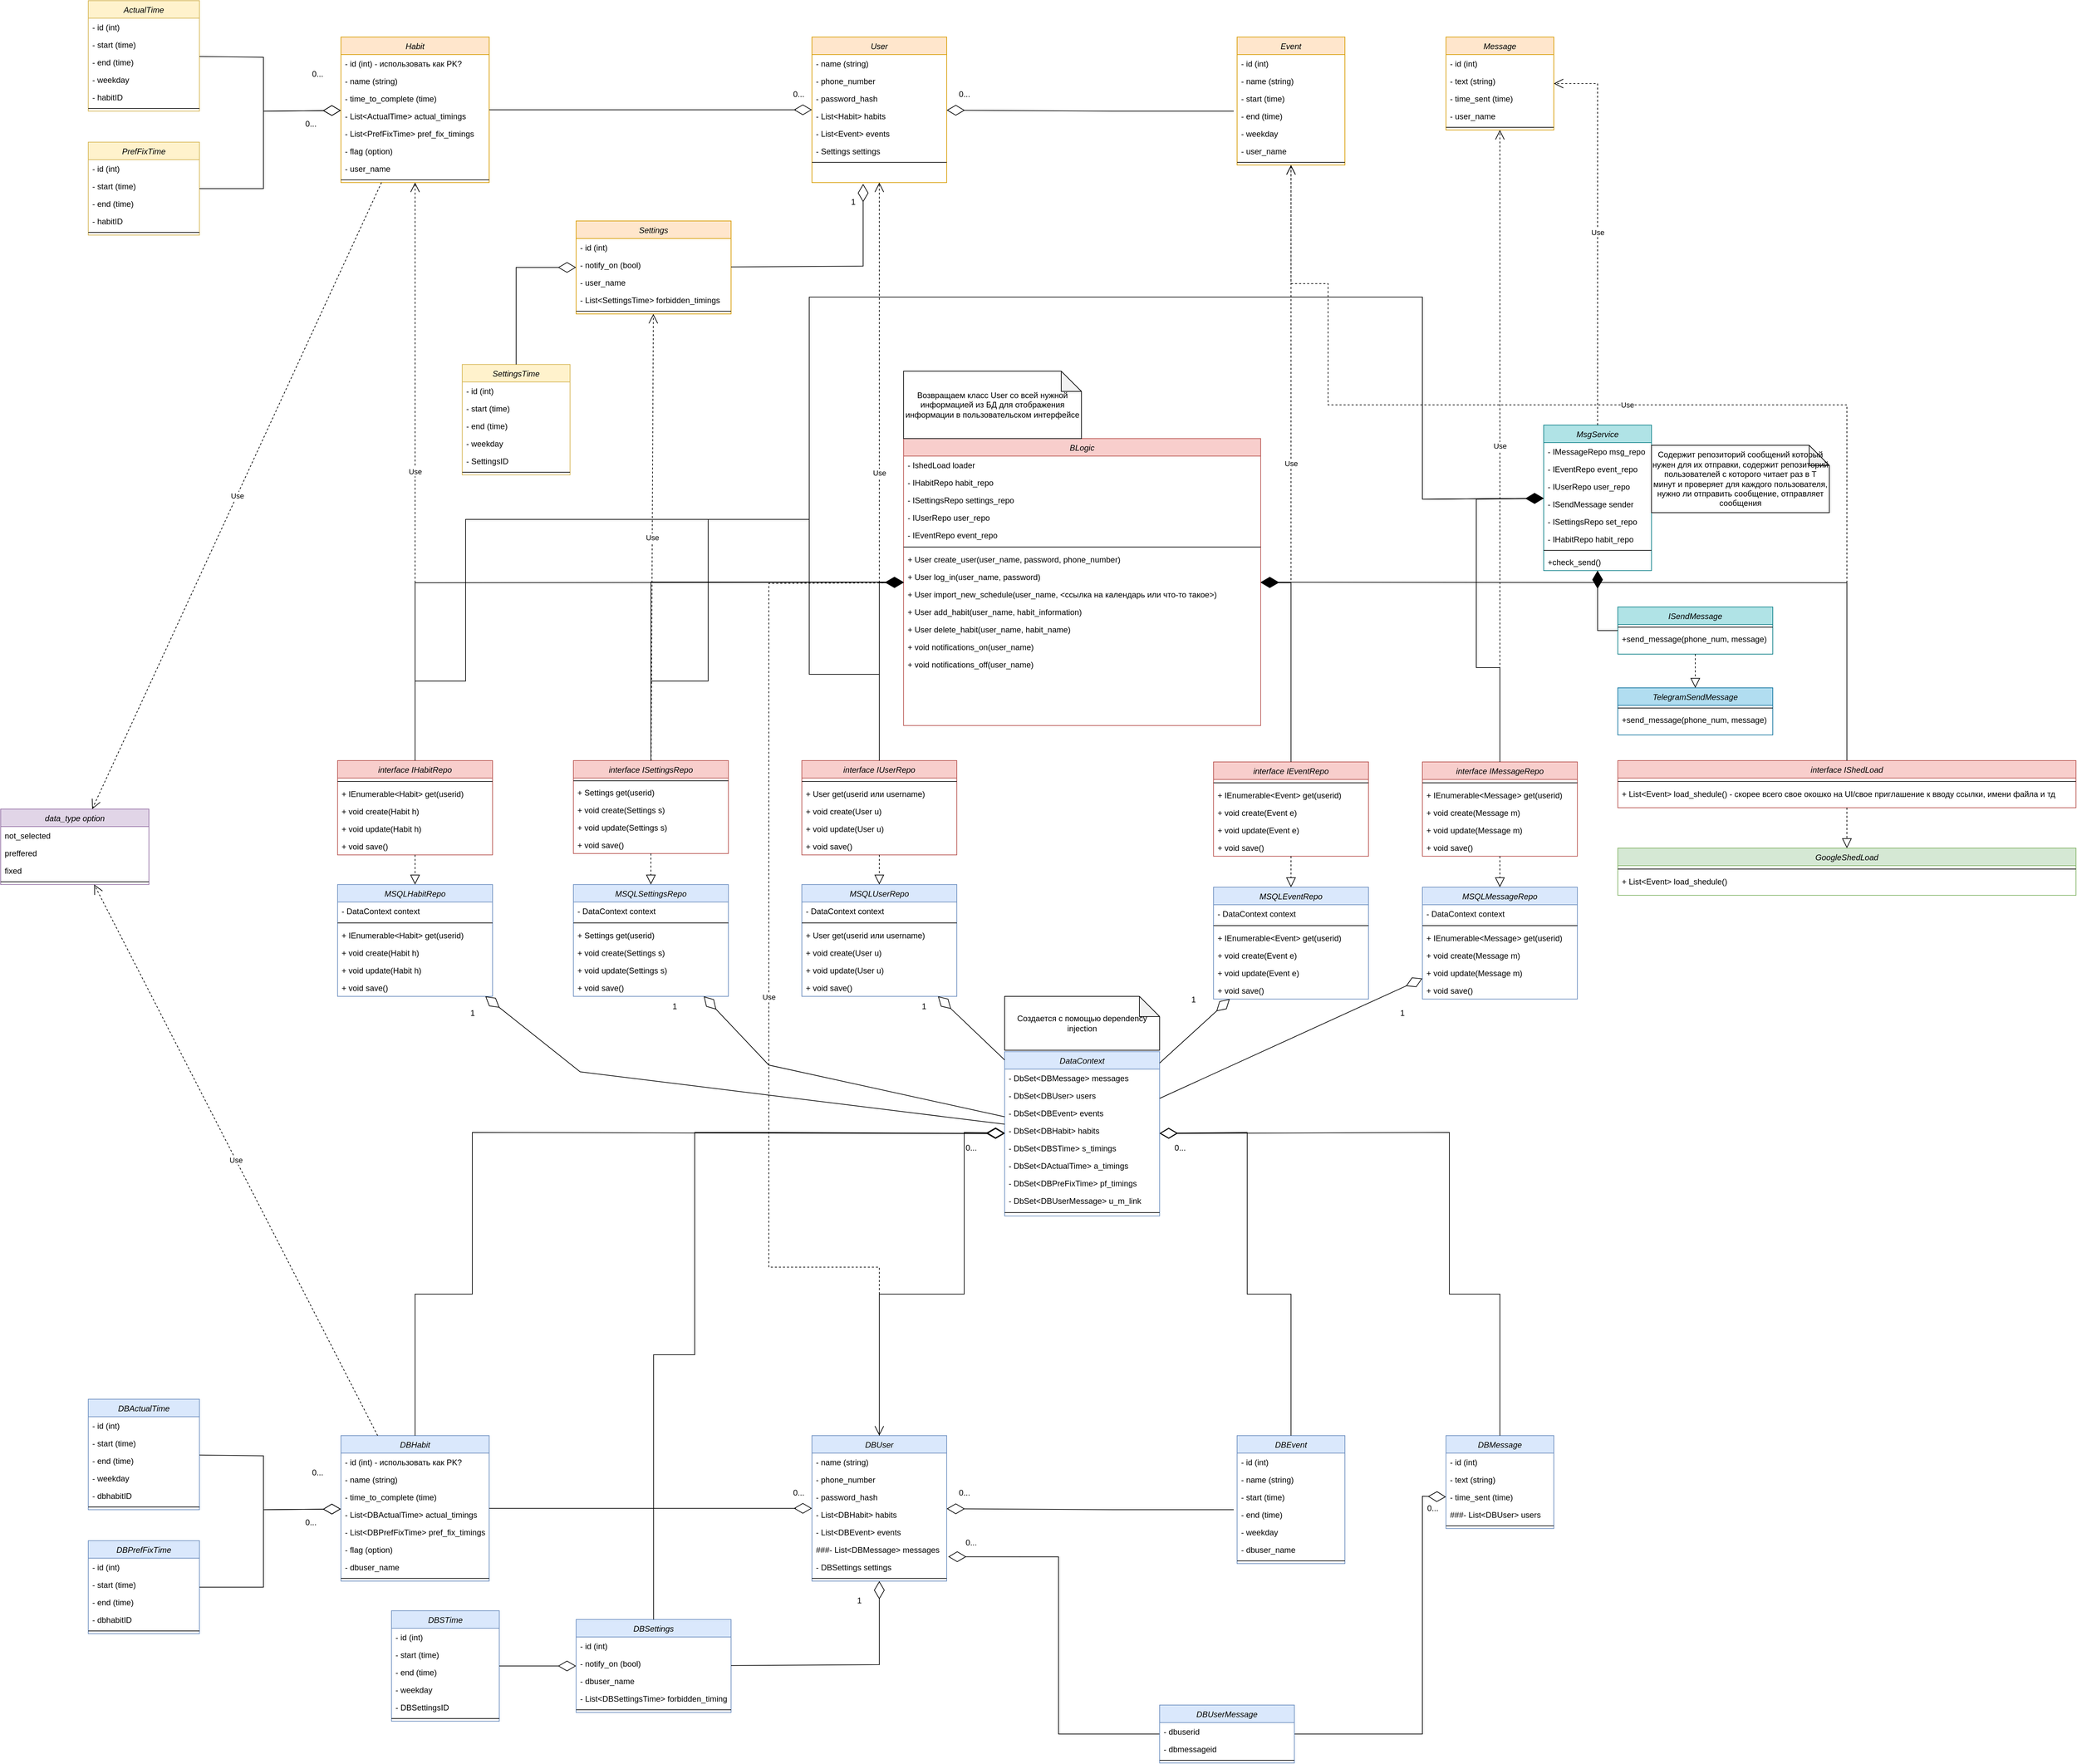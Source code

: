 <mxfile version="26.1.1">
  <diagram id="C5RBs43oDa-KdzZeNtuy" name="Page-1">
    <mxGraphModel dx="3180" dy="3948" grid="1" gridSize="10" guides="1" tooltips="1" connect="1" arrows="1" fold="1" page="1" pageScale="1" pageWidth="827" pageHeight="1169" math="0" shadow="0">
      <root>
        <mxCell id="WIyWlLk6GJQsqaUBKTNV-0" />
        <mxCell id="WIyWlLk6GJQsqaUBKTNV-1" parent="WIyWlLk6GJQsqaUBKTNV-0" />
        <mxCell id="zkfFHV4jXpPFQw0GAbJ--0" value="DBActualTime" style="swimlane;fontStyle=2;align=center;verticalAlign=top;childLayout=stackLayout;horizontal=1;startSize=26;horizontalStack=0;resizeParent=1;resizeLast=0;collapsible=1;marginBottom=0;rounded=0;shadow=0;strokeWidth=1;fillColor=#dae8fc;strokeColor=#6c8ebf;" parent="WIyWlLk6GJQsqaUBKTNV-1" vertex="1">
          <mxGeometry x="-680" y="66" width="165" height="164" as="geometry">
            <mxRectangle x="230" y="140" width="160" height="26" as="alternateBounds" />
          </mxGeometry>
        </mxCell>
        <mxCell id="zkfFHV4jXpPFQw0GAbJ--1" value="- id (int)" style="text;align=left;verticalAlign=top;spacingLeft=4;spacingRight=4;overflow=hidden;rotatable=0;points=[[0,0.5],[1,0.5]];portConstraint=eastwest;" parent="zkfFHV4jXpPFQw0GAbJ--0" vertex="1">
          <mxGeometry y="26" width="165" height="26" as="geometry" />
        </mxCell>
        <mxCell id="zkfFHV4jXpPFQw0GAbJ--2" value="- start (time)" style="text;align=left;verticalAlign=top;spacingLeft=4;spacingRight=4;overflow=hidden;rotatable=0;points=[[0,0.5],[1,0.5]];portConstraint=eastwest;rounded=0;shadow=0;html=0;" parent="zkfFHV4jXpPFQw0GAbJ--0" vertex="1">
          <mxGeometry y="52" width="165" height="26" as="geometry" />
        </mxCell>
        <mxCell id="zkfFHV4jXpPFQw0GAbJ--3" value="- end (time)" style="text;align=left;verticalAlign=top;spacingLeft=4;spacingRight=4;overflow=hidden;rotatable=0;points=[[0,0.5],[1,0.5]];portConstraint=eastwest;rounded=0;shadow=0;html=0;" parent="zkfFHV4jXpPFQw0GAbJ--0" vertex="1">
          <mxGeometry y="78" width="165" height="26" as="geometry" />
        </mxCell>
        <mxCell id="riprcVEigBUEvsS6K9Pd-5" value="- weekday" style="text;align=left;verticalAlign=top;spacingLeft=4;spacingRight=4;overflow=hidden;rotatable=0;points=[[0,0.5],[1,0.5]];portConstraint=eastwest;rounded=0;shadow=0;html=0;" parent="zkfFHV4jXpPFQw0GAbJ--0" vertex="1">
          <mxGeometry y="104" width="165" height="26" as="geometry" />
        </mxCell>
        <mxCell id="riprcVEigBUEvsS6K9Pd-16" value="- dbhabitID" style="text;align=left;verticalAlign=top;spacingLeft=4;spacingRight=4;overflow=hidden;rotatable=0;points=[[0,0.5],[1,0.5]];portConstraint=eastwest;rounded=0;shadow=0;html=0;" parent="zkfFHV4jXpPFQw0GAbJ--0" vertex="1">
          <mxGeometry y="130" width="165" height="26" as="geometry" />
        </mxCell>
        <mxCell id="zkfFHV4jXpPFQw0GAbJ--4" value="" style="line;html=1;strokeWidth=1;align=left;verticalAlign=middle;spacingTop=-1;spacingLeft=3;spacingRight=3;rotatable=0;labelPosition=right;points=[];portConstraint=eastwest;" parent="zkfFHV4jXpPFQw0GAbJ--0" vertex="1">
          <mxGeometry y="156" width="165" height="8" as="geometry" />
        </mxCell>
        <mxCell id="riprcVEigBUEvsS6K9Pd-0" value="DBHabit" style="swimlane;fontStyle=2;align=center;verticalAlign=top;childLayout=stackLayout;horizontal=1;startSize=26;horizontalStack=0;resizeParent=1;resizeLast=0;collapsible=1;marginBottom=0;rounded=0;shadow=0;strokeWidth=1;fillColor=#dae8fc;strokeColor=#6c8ebf;" parent="WIyWlLk6GJQsqaUBKTNV-1" vertex="1">
          <mxGeometry x="-305" y="120" width="220" height="216" as="geometry">
            <mxRectangle x="230" y="140" width="160" height="26" as="alternateBounds" />
          </mxGeometry>
        </mxCell>
        <mxCell id="riprcVEigBUEvsS6K9Pd-1" value="- id (int) - использовать как PK?" style="text;align=left;verticalAlign=top;spacingLeft=4;spacingRight=4;overflow=hidden;rotatable=0;points=[[0,0.5],[1,0.5]];portConstraint=eastwest;" parent="riprcVEigBUEvsS6K9Pd-0" vertex="1">
          <mxGeometry y="26" width="220" height="26" as="geometry" />
        </mxCell>
        <mxCell id="riprcVEigBUEvsS6K9Pd-2" value="- name (string)" style="text;align=left;verticalAlign=top;spacingLeft=4;spacingRight=4;overflow=hidden;rotatable=0;points=[[0,0.5],[1,0.5]];portConstraint=eastwest;rounded=0;shadow=0;html=0;" parent="riprcVEigBUEvsS6K9Pd-0" vertex="1">
          <mxGeometry y="52" width="220" height="26" as="geometry" />
        </mxCell>
        <mxCell id="riprcVEigBUEvsS6K9Pd-3" value="- time_to_complete (time)" style="text;align=left;verticalAlign=top;spacingLeft=4;spacingRight=4;overflow=hidden;rotatable=0;points=[[0,0.5],[1,0.5]];portConstraint=eastwest;rounded=0;shadow=0;html=0;" parent="riprcVEigBUEvsS6K9Pd-0" vertex="1">
          <mxGeometry y="78" width="220" height="26" as="geometry" />
        </mxCell>
        <mxCell id="riprcVEigBUEvsS6K9Pd-6" value="- List&lt;DBActualTime&gt; actual_timings" style="text;align=left;verticalAlign=top;spacingLeft=4;spacingRight=4;overflow=hidden;rotatable=0;points=[[0,0.5],[1,0.5]];portConstraint=eastwest;rounded=0;shadow=0;html=0;" parent="riprcVEigBUEvsS6K9Pd-0" vertex="1">
          <mxGeometry y="104" width="220" height="26" as="geometry" />
        </mxCell>
        <mxCell id="riprcVEigBUEvsS6K9Pd-27" value="- List&lt;DBPrefFixTime&gt; pref_fix_timings" style="text;align=left;verticalAlign=top;spacingLeft=4;spacingRight=4;overflow=hidden;rotatable=0;points=[[0,0.5],[1,0.5]];portConstraint=eastwest;rounded=0;shadow=0;html=0;" parent="riprcVEigBUEvsS6K9Pd-0" vertex="1">
          <mxGeometry y="130" width="220" height="26" as="geometry" />
        </mxCell>
        <mxCell id="riprcVEigBUEvsS6K9Pd-28" value="- flag (option)" style="text;align=left;verticalAlign=top;spacingLeft=4;spacingRight=4;overflow=hidden;rotatable=0;points=[[0,0.5],[1,0.5]];portConstraint=eastwest;rounded=0;shadow=0;html=0;" parent="riprcVEigBUEvsS6K9Pd-0" vertex="1">
          <mxGeometry y="156" width="220" height="26" as="geometry" />
        </mxCell>
        <mxCell id="riprcVEigBUEvsS6K9Pd-39" value="- dbuser_name" style="text;align=left;verticalAlign=top;spacingLeft=4;spacingRight=4;overflow=hidden;rotatable=0;points=[[0,0.5],[1,0.5]];portConstraint=eastwest;rounded=0;shadow=0;html=0;" parent="riprcVEigBUEvsS6K9Pd-0" vertex="1">
          <mxGeometry y="182" width="220" height="26" as="geometry" />
        </mxCell>
        <mxCell id="riprcVEigBUEvsS6K9Pd-4" value="" style="line;html=1;strokeWidth=1;align=left;verticalAlign=middle;spacingTop=-1;spacingLeft=3;spacingRight=3;rotatable=0;labelPosition=right;points=[];portConstraint=eastwest;" parent="riprcVEigBUEvsS6K9Pd-0" vertex="1">
          <mxGeometry y="208" width="220" height="8" as="geometry" />
        </mxCell>
        <mxCell id="riprcVEigBUEvsS6K9Pd-7" value="" style="endArrow=diamondThin;endFill=0;endSize=24;html=1;rounded=0;" parent="WIyWlLk6GJQsqaUBKTNV-1" source="zkfFHV4jXpPFQw0GAbJ--0" target="riprcVEigBUEvsS6K9Pd-0" edge="1">
          <mxGeometry width="160" relative="1" as="geometry">
            <mxPoint x="-240" y="200" as="sourcePoint" />
            <mxPoint x="-80" y="200" as="targetPoint" />
            <Array as="points">
              <mxPoint x="-420" y="150" />
              <mxPoint x="-420" y="230" />
            </Array>
          </mxGeometry>
        </mxCell>
        <mxCell id="riprcVEigBUEvsS6K9Pd-8" value="0..." style="text;html=1;align=center;verticalAlign=middle;resizable=0;points=[];autosize=1;strokeColor=none;fillColor=none;" parent="WIyWlLk6GJQsqaUBKTNV-1" vertex="1">
          <mxGeometry x="-360" y="160" width="40" height="30" as="geometry" />
        </mxCell>
        <mxCell id="riprcVEigBUEvsS6K9Pd-10" value="DBPrefFixTime" style="swimlane;fontStyle=2;align=center;verticalAlign=top;childLayout=stackLayout;horizontal=1;startSize=26;horizontalStack=0;resizeParent=1;resizeLast=0;collapsible=1;marginBottom=0;rounded=0;shadow=0;strokeWidth=1;fillColor=#dae8fc;strokeColor=#6c8ebf;" parent="WIyWlLk6GJQsqaUBKTNV-1" vertex="1">
          <mxGeometry x="-680" y="276" width="165" height="138" as="geometry">
            <mxRectangle x="230" y="140" width="160" height="26" as="alternateBounds" />
          </mxGeometry>
        </mxCell>
        <mxCell id="riprcVEigBUEvsS6K9Pd-11" value="- id (int)" style="text;align=left;verticalAlign=top;spacingLeft=4;spacingRight=4;overflow=hidden;rotatable=0;points=[[0,0.5],[1,0.5]];portConstraint=eastwest;" parent="riprcVEigBUEvsS6K9Pd-10" vertex="1">
          <mxGeometry y="26" width="165" height="26" as="geometry" />
        </mxCell>
        <mxCell id="riprcVEigBUEvsS6K9Pd-12" value="- start (time)" style="text;align=left;verticalAlign=top;spacingLeft=4;spacingRight=4;overflow=hidden;rotatable=0;points=[[0,0.5],[1,0.5]];portConstraint=eastwest;rounded=0;shadow=0;html=0;" parent="riprcVEigBUEvsS6K9Pd-10" vertex="1">
          <mxGeometry y="52" width="165" height="26" as="geometry" />
        </mxCell>
        <mxCell id="riprcVEigBUEvsS6K9Pd-13" value="- end (time)" style="text;align=left;verticalAlign=top;spacingLeft=4;spacingRight=4;overflow=hidden;rotatable=0;points=[[0,0.5],[1,0.5]];portConstraint=eastwest;rounded=0;shadow=0;html=0;" parent="riprcVEigBUEvsS6K9Pd-10" vertex="1">
          <mxGeometry y="78" width="165" height="26" as="geometry" />
        </mxCell>
        <mxCell id="riprcVEigBUEvsS6K9Pd-17" value="- dbhabitID" style="text;align=left;verticalAlign=top;spacingLeft=4;spacingRight=4;overflow=hidden;rotatable=0;points=[[0,0.5],[1,0.5]];portConstraint=eastwest;rounded=0;shadow=0;html=0;" parent="riprcVEigBUEvsS6K9Pd-10" vertex="1">
          <mxGeometry y="104" width="165" height="26" as="geometry" />
        </mxCell>
        <mxCell id="riprcVEigBUEvsS6K9Pd-15" value="" style="line;html=1;strokeWidth=1;align=left;verticalAlign=middle;spacingTop=-1;spacingLeft=3;spacingRight=3;rotatable=0;labelPosition=right;points=[];portConstraint=eastwest;" parent="riprcVEigBUEvsS6K9Pd-10" vertex="1">
          <mxGeometry y="130" width="165" height="8" as="geometry" />
        </mxCell>
        <mxCell id="riprcVEigBUEvsS6K9Pd-19" value="0..." style="text;html=1;align=center;verticalAlign=middle;resizable=0;points=[];autosize=1;strokeColor=none;fillColor=none;flipH=1;" parent="WIyWlLk6GJQsqaUBKTNV-1" vertex="1">
          <mxGeometry x="-370" y="234" width="40" height="30" as="geometry" />
        </mxCell>
        <mxCell id="riprcVEigBUEvsS6K9Pd-20" value="DBEvent" style="swimlane;fontStyle=2;align=center;verticalAlign=top;childLayout=stackLayout;horizontal=1;startSize=26;horizontalStack=0;resizeParent=1;resizeLast=0;collapsible=1;marginBottom=0;rounded=0;shadow=0;strokeWidth=1;fillColor=#dae8fc;strokeColor=#6c8ebf;" parent="WIyWlLk6GJQsqaUBKTNV-1" vertex="1">
          <mxGeometry x="1025" y="120" width="160" height="190" as="geometry">
            <mxRectangle x="230" y="140" width="160" height="26" as="alternateBounds" />
          </mxGeometry>
        </mxCell>
        <mxCell id="riprcVEigBUEvsS6K9Pd-21" value="- id (int)" style="text;align=left;verticalAlign=top;spacingLeft=4;spacingRight=4;overflow=hidden;rotatable=0;points=[[0,0.5],[1,0.5]];portConstraint=eastwest;" parent="riprcVEigBUEvsS6K9Pd-20" vertex="1">
          <mxGeometry y="26" width="160" height="26" as="geometry" />
        </mxCell>
        <mxCell id="riprcVEigBUEvsS6K9Pd-38" value="- name (string)" style="text;align=left;verticalAlign=top;spacingLeft=4;spacingRight=4;overflow=hidden;rotatable=0;points=[[0,0.5],[1,0.5]];portConstraint=eastwest;" parent="riprcVEigBUEvsS6K9Pd-20" vertex="1">
          <mxGeometry y="52" width="160" height="26" as="geometry" />
        </mxCell>
        <mxCell id="riprcVEigBUEvsS6K9Pd-22" value="- start (time)" style="text;align=left;verticalAlign=top;spacingLeft=4;spacingRight=4;overflow=hidden;rotatable=0;points=[[0,0.5],[1,0.5]];portConstraint=eastwest;rounded=0;shadow=0;html=0;" parent="riprcVEigBUEvsS6K9Pd-20" vertex="1">
          <mxGeometry y="78" width="160" height="26" as="geometry" />
        </mxCell>
        <mxCell id="riprcVEigBUEvsS6K9Pd-23" value="- end (time)" style="text;align=left;verticalAlign=top;spacingLeft=4;spacingRight=4;overflow=hidden;rotatable=0;points=[[0,0.5],[1,0.5]];portConstraint=eastwest;rounded=0;shadow=0;html=0;" parent="riprcVEigBUEvsS6K9Pd-20" vertex="1">
          <mxGeometry y="104" width="160" height="26" as="geometry" />
        </mxCell>
        <mxCell id="riprcVEigBUEvsS6K9Pd-24" value="- weekday" style="text;align=left;verticalAlign=top;spacingLeft=4;spacingRight=4;overflow=hidden;rotatable=0;points=[[0,0.5],[1,0.5]];portConstraint=eastwest;rounded=0;shadow=0;html=0;" parent="riprcVEigBUEvsS6K9Pd-20" vertex="1">
          <mxGeometry y="130" width="160" height="26" as="geometry" />
        </mxCell>
        <mxCell id="riprcVEigBUEvsS6K9Pd-25" value="- dbuser_name" style="text;align=left;verticalAlign=top;spacingLeft=4;spacingRight=4;overflow=hidden;rotatable=0;points=[[0,0.5],[1,0.5]];portConstraint=eastwest;rounded=0;shadow=0;html=0;" parent="riprcVEigBUEvsS6K9Pd-20" vertex="1">
          <mxGeometry y="156" width="160" height="26" as="geometry" />
        </mxCell>
        <mxCell id="riprcVEigBUEvsS6K9Pd-26" value="" style="line;html=1;strokeWidth=1;align=left;verticalAlign=middle;spacingTop=-1;spacingLeft=3;spacingRight=3;rotatable=0;labelPosition=right;points=[];portConstraint=eastwest;" parent="riprcVEigBUEvsS6K9Pd-20" vertex="1">
          <mxGeometry y="182" width="160" height="8" as="geometry" />
        </mxCell>
        <mxCell id="riprcVEigBUEvsS6K9Pd-29" value="data_type option" style="swimlane;fontStyle=2;align=center;verticalAlign=top;childLayout=stackLayout;horizontal=1;startSize=26;horizontalStack=0;resizeParent=1;resizeLast=0;collapsible=1;marginBottom=0;rounded=0;shadow=0;strokeWidth=1;fillColor=#e1d5e7;strokeColor=#9673a6;" parent="WIyWlLk6GJQsqaUBKTNV-1" vertex="1">
          <mxGeometry x="-810" y="-810" width="220" height="112" as="geometry">
            <mxRectangle x="230" y="140" width="160" height="26" as="alternateBounds" />
          </mxGeometry>
        </mxCell>
        <mxCell id="riprcVEigBUEvsS6K9Pd-30" value="not_selected" style="text;align=left;verticalAlign=top;spacingLeft=4;spacingRight=4;overflow=hidden;rotatable=0;points=[[0,0.5],[1,0.5]];portConstraint=eastwest;" parent="riprcVEigBUEvsS6K9Pd-29" vertex="1">
          <mxGeometry y="26" width="220" height="26" as="geometry" />
        </mxCell>
        <mxCell id="riprcVEigBUEvsS6K9Pd-31" value="preffered" style="text;align=left;verticalAlign=top;spacingLeft=4;spacingRight=4;overflow=hidden;rotatable=0;points=[[0,0.5],[1,0.5]];portConstraint=eastwest;rounded=0;shadow=0;html=0;" parent="riprcVEigBUEvsS6K9Pd-29" vertex="1">
          <mxGeometry y="52" width="220" height="26" as="geometry" />
        </mxCell>
        <mxCell id="riprcVEigBUEvsS6K9Pd-32" value="fixed" style="text;align=left;verticalAlign=top;spacingLeft=4;spacingRight=4;overflow=hidden;rotatable=0;points=[[0,0.5],[1,0.5]];portConstraint=eastwest;rounded=0;shadow=0;html=0;" parent="riprcVEigBUEvsS6K9Pd-29" vertex="1">
          <mxGeometry y="78" width="220" height="26" as="geometry" />
        </mxCell>
        <mxCell id="riprcVEigBUEvsS6K9Pd-36" value="" style="line;html=1;strokeWidth=1;align=left;verticalAlign=middle;spacingTop=-1;spacingLeft=3;spacingRight=3;rotatable=0;labelPosition=right;points=[];portConstraint=eastwest;" parent="riprcVEigBUEvsS6K9Pd-29" vertex="1">
          <mxGeometry y="104" width="220" height="8" as="geometry" />
        </mxCell>
        <mxCell id="riprcVEigBUEvsS6K9Pd-37" value="Use" style="endArrow=open;endSize=12;dashed=1;html=1;rounded=0;" parent="WIyWlLk6GJQsqaUBKTNV-1" source="riprcVEigBUEvsS6K9Pd-0" target="riprcVEigBUEvsS6K9Pd-29" edge="1">
          <mxGeometry width="160" relative="1" as="geometry">
            <mxPoint x="-40" y="250" as="sourcePoint" />
            <mxPoint x="120" y="250" as="targetPoint" />
          </mxGeometry>
        </mxCell>
        <mxCell id="riprcVEigBUEvsS6K9Pd-40" value="DBUser" style="swimlane;fontStyle=2;align=center;verticalAlign=top;childLayout=stackLayout;horizontal=1;startSize=26;horizontalStack=0;resizeParent=1;resizeLast=0;collapsible=1;marginBottom=0;rounded=0;shadow=0;strokeWidth=1;fillColor=#dae8fc;strokeColor=#6c8ebf;" parent="WIyWlLk6GJQsqaUBKTNV-1" vertex="1">
          <mxGeometry x="394" y="120" width="200" height="216" as="geometry">
            <mxRectangle x="230" y="140" width="160" height="26" as="alternateBounds" />
          </mxGeometry>
        </mxCell>
        <mxCell id="riprcVEigBUEvsS6K9Pd-42" value="- name (string)" style="text;align=left;verticalAlign=top;spacingLeft=4;spacingRight=4;overflow=hidden;rotatable=0;points=[[0,0.5],[1,0.5]];portConstraint=eastwest;" parent="riprcVEigBUEvsS6K9Pd-40" vertex="1">
          <mxGeometry y="26" width="200" height="26" as="geometry" />
        </mxCell>
        <mxCell id="riprcVEigBUEvsS6K9Pd-43" value="- phone_number" style="text;align=left;verticalAlign=top;spacingLeft=4;spacingRight=4;overflow=hidden;rotatable=0;points=[[0,0.5],[1,0.5]];portConstraint=eastwest;rounded=0;shadow=0;html=0;" parent="riprcVEigBUEvsS6K9Pd-40" vertex="1">
          <mxGeometry y="52" width="200" height="26" as="geometry" />
        </mxCell>
        <mxCell id="riprcVEigBUEvsS6K9Pd-44" value="- password_hash" style="text;align=left;verticalAlign=top;spacingLeft=4;spacingRight=4;overflow=hidden;rotatable=0;points=[[0,0.5],[1,0.5]];portConstraint=eastwest;rounded=0;shadow=0;html=0;" parent="riprcVEigBUEvsS6K9Pd-40" vertex="1">
          <mxGeometry y="78" width="200" height="26" as="geometry" />
        </mxCell>
        <mxCell id="riprcVEigBUEvsS6K9Pd-45" value="- List&lt;DBHabit&gt; habits" style="text;align=left;verticalAlign=top;spacingLeft=4;spacingRight=4;overflow=hidden;rotatable=0;points=[[0,0.5],[1,0.5]];portConstraint=eastwest;rounded=0;shadow=0;html=0;" parent="riprcVEigBUEvsS6K9Pd-40" vertex="1">
          <mxGeometry y="104" width="200" height="26" as="geometry" />
        </mxCell>
        <mxCell id="riprcVEigBUEvsS6K9Pd-46" value="- List&lt;DBEvent&gt; events" style="text;align=left;verticalAlign=top;spacingLeft=4;spacingRight=4;overflow=hidden;rotatable=0;points=[[0,0.5],[1,0.5]];portConstraint=eastwest;rounded=0;shadow=0;html=0;" parent="riprcVEigBUEvsS6K9Pd-40" vertex="1">
          <mxGeometry y="130" width="200" height="26" as="geometry" />
        </mxCell>
        <mxCell id="riprcVEigBUEvsS6K9Pd-48" value="###- List&lt;DBMessage&gt; messages" style="text;align=left;verticalAlign=top;spacingLeft=4;spacingRight=4;overflow=hidden;rotatable=0;points=[[0,0.5],[1,0.5]];portConstraint=eastwest;rounded=0;shadow=0;html=0;" parent="riprcVEigBUEvsS6K9Pd-40" vertex="1">
          <mxGeometry y="156" width="200" height="26" as="geometry" />
        </mxCell>
        <mxCell id="riprcVEigBUEvsS6K9Pd-62" value="- DBSettings settings" style="text;align=left;verticalAlign=top;spacingLeft=4;spacingRight=4;overflow=hidden;rotatable=0;points=[[0,0.5],[1,0.5]];portConstraint=eastwest;rounded=0;shadow=0;html=0;" parent="riprcVEigBUEvsS6K9Pd-40" vertex="1">
          <mxGeometry y="182" width="200" height="26" as="geometry" />
        </mxCell>
        <mxCell id="riprcVEigBUEvsS6K9Pd-47" value="" style="line;html=1;strokeWidth=1;align=left;verticalAlign=middle;spacingTop=-1;spacingLeft=3;spacingRight=3;rotatable=0;labelPosition=right;points=[];portConstraint=eastwest;" parent="riprcVEigBUEvsS6K9Pd-40" vertex="1">
          <mxGeometry y="208" width="200" height="8" as="geometry" />
        </mxCell>
        <mxCell id="riprcVEigBUEvsS6K9Pd-49" value="" style="endArrow=diamondThin;endFill=0;endSize=24;html=1;rounded=0;" parent="WIyWlLk6GJQsqaUBKTNV-1" source="riprcVEigBUEvsS6K9Pd-0" target="riprcVEigBUEvsS6K9Pd-40" edge="1">
          <mxGeometry width="160" relative="1" as="geometry">
            <mxPoint x="530" y="500" as="sourcePoint" />
            <mxPoint x="690" y="500" as="targetPoint" />
            <Array as="points">
              <mxPoint x="370" y="228" />
            </Array>
          </mxGeometry>
        </mxCell>
        <mxCell id="riprcVEigBUEvsS6K9Pd-51" value="" style="endArrow=diamondThin;endFill=0;endSize=24;html=1;rounded=0;" parent="WIyWlLk6GJQsqaUBKTNV-1" target="riprcVEigBUEvsS6K9Pd-40" edge="1">
          <mxGeometry width="160" relative="1" as="geometry">
            <mxPoint x="1020" y="230" as="sourcePoint" />
            <mxPoint x="1230" y="510" as="targetPoint" />
            <Array as="points">
              <mxPoint x="960" y="230" />
              <mxPoint x="840" y="230" />
            </Array>
          </mxGeometry>
        </mxCell>
        <mxCell id="riprcVEigBUEvsS6K9Pd-52" value="DBMessage" style="swimlane;fontStyle=2;align=center;verticalAlign=top;childLayout=stackLayout;horizontal=1;startSize=26;horizontalStack=0;resizeParent=1;resizeLast=0;collapsible=1;marginBottom=0;rounded=0;shadow=0;strokeWidth=1;fillColor=#dae8fc;strokeColor=#6c8ebf;" parent="WIyWlLk6GJQsqaUBKTNV-1" vertex="1">
          <mxGeometry x="1335" y="120" width="160" height="138" as="geometry">
            <mxRectangle x="230" y="140" width="160" height="26" as="alternateBounds" />
          </mxGeometry>
        </mxCell>
        <mxCell id="riprcVEigBUEvsS6K9Pd-53" value="- id (int)" style="text;align=left;verticalAlign=top;spacingLeft=4;spacingRight=4;overflow=hidden;rotatable=0;points=[[0,0.5],[1,0.5]];portConstraint=eastwest;" parent="riprcVEigBUEvsS6K9Pd-52" vertex="1">
          <mxGeometry y="26" width="160" height="26" as="geometry" />
        </mxCell>
        <mxCell id="riprcVEigBUEvsS6K9Pd-54" value="- text (string)" style="text;align=left;verticalAlign=top;spacingLeft=4;spacingRight=4;overflow=hidden;rotatable=0;points=[[0,0.5],[1,0.5]];portConstraint=eastwest;" parent="riprcVEigBUEvsS6K9Pd-52" vertex="1">
          <mxGeometry y="52" width="160" height="26" as="geometry" />
        </mxCell>
        <mxCell id="riprcVEigBUEvsS6K9Pd-55" value="- time_sent (time)" style="text;align=left;verticalAlign=top;spacingLeft=4;spacingRight=4;overflow=hidden;rotatable=0;points=[[0,0.5],[1,0.5]];portConstraint=eastwest;rounded=0;shadow=0;html=0;" parent="riprcVEigBUEvsS6K9Pd-52" vertex="1">
          <mxGeometry y="78" width="160" height="26" as="geometry" />
        </mxCell>
        <mxCell id="riprcVEigBUEvsS6K9Pd-56" value="###- List&lt;DBUser&gt; users" style="text;align=left;verticalAlign=top;spacingLeft=4;spacingRight=4;overflow=hidden;rotatable=0;points=[[0,0.5],[1,0.5]];portConstraint=eastwest;rounded=0;shadow=0;html=0;" parent="riprcVEigBUEvsS6K9Pd-52" vertex="1">
          <mxGeometry y="104" width="160" height="26" as="geometry" />
        </mxCell>
        <mxCell id="riprcVEigBUEvsS6K9Pd-59" value="" style="line;html=1;strokeWidth=1;align=left;verticalAlign=middle;spacingTop=-1;spacingLeft=3;spacingRight=3;rotatable=0;labelPosition=right;points=[];portConstraint=eastwest;" parent="riprcVEigBUEvsS6K9Pd-52" vertex="1">
          <mxGeometry y="130" width="160" height="8" as="geometry" />
        </mxCell>
        <mxCell id="riprcVEigBUEvsS6K9Pd-63" value="DBSettings" style="swimlane;fontStyle=2;align=center;verticalAlign=top;childLayout=stackLayout;horizontal=1;startSize=26;horizontalStack=0;resizeParent=1;resizeLast=0;collapsible=1;marginBottom=0;rounded=0;shadow=0;strokeWidth=1;fillColor=#dae8fc;strokeColor=#6c8ebf;" parent="WIyWlLk6GJQsqaUBKTNV-1" vertex="1">
          <mxGeometry x="44" y="393" width="230" height="138" as="geometry">
            <mxRectangle x="230" y="140" width="160" height="26" as="alternateBounds" />
          </mxGeometry>
        </mxCell>
        <mxCell id="riprcVEigBUEvsS6K9Pd-64" value="- id (int)" style="text;align=left;verticalAlign=top;spacingLeft=4;spacingRight=4;overflow=hidden;rotatable=0;points=[[0,0.5],[1,0.5]];portConstraint=eastwest;" parent="riprcVEigBUEvsS6K9Pd-63" vertex="1">
          <mxGeometry y="26" width="230" height="26" as="geometry" />
        </mxCell>
        <mxCell id="riprcVEigBUEvsS6K9Pd-65" value="- notify_on (bool)" style="text;align=left;verticalAlign=top;spacingLeft=4;spacingRight=4;overflow=hidden;rotatable=0;points=[[0,0.5],[1,0.5]];portConstraint=eastwest;" parent="riprcVEigBUEvsS6K9Pd-63" vertex="1">
          <mxGeometry y="52" width="230" height="26" as="geometry" />
        </mxCell>
        <mxCell id="riprcVEigBUEvsS6K9Pd-66" value="- dbuser_name" style="text;align=left;verticalAlign=top;spacingLeft=4;spacingRight=4;overflow=hidden;rotatable=0;points=[[0,0.5],[1,0.5]];portConstraint=eastwest;rounded=0;shadow=0;html=0;" parent="riprcVEigBUEvsS6K9Pd-63" vertex="1">
          <mxGeometry y="78" width="230" height="26" as="geometry" />
        </mxCell>
        <mxCell id="riprcVEigBUEvsS6K9Pd-67" value="- List&lt;DBSettingsTime&gt; forbidden_timings" style="text;align=left;verticalAlign=top;spacingLeft=4;spacingRight=4;overflow=hidden;rotatable=0;points=[[0,0.5],[1,0.5]];portConstraint=eastwest;rounded=0;shadow=0;html=0;" parent="riprcVEigBUEvsS6K9Pd-63" vertex="1">
          <mxGeometry y="104" width="230" height="26" as="geometry" />
        </mxCell>
        <mxCell id="riprcVEigBUEvsS6K9Pd-68" value="" style="line;html=1;strokeWidth=1;align=left;verticalAlign=middle;spacingTop=-1;spacingLeft=3;spacingRight=3;rotatable=0;labelPosition=right;points=[];portConstraint=eastwest;" parent="riprcVEigBUEvsS6K9Pd-63" vertex="1">
          <mxGeometry y="130" width="230" height="8" as="geometry" />
        </mxCell>
        <mxCell id="riprcVEigBUEvsS6K9Pd-69" value="" style="endArrow=diamondThin;endFill=0;endSize=24;html=1;rounded=0;" parent="WIyWlLk6GJQsqaUBKTNV-1" source="riprcVEigBUEvsS6K9Pd-63" target="riprcVEigBUEvsS6K9Pd-40" edge="1">
          <mxGeometry width="160" relative="1" as="geometry">
            <mxPoint x="470" y="750" as="sourcePoint" />
            <mxPoint x="630" y="750" as="targetPoint" />
            <Array as="points">
              <mxPoint x="494" y="460" />
            </Array>
          </mxGeometry>
        </mxCell>
        <mxCell id="riprcVEigBUEvsS6K9Pd-70" value="0..." style="text;html=1;align=center;verticalAlign=middle;resizable=0;points=[];autosize=1;strokeColor=none;fillColor=none;" parent="WIyWlLk6GJQsqaUBKTNV-1" vertex="1">
          <mxGeometry x="600" y="190" width="40" height="30" as="geometry" />
        </mxCell>
        <mxCell id="riprcVEigBUEvsS6K9Pd-71" value="0..." style="text;html=1;align=center;verticalAlign=middle;resizable=0;points=[];autosize=1;strokeColor=none;fillColor=none;" parent="WIyWlLk6GJQsqaUBKTNV-1" vertex="1">
          <mxGeometry x="610" y="264" width="40" height="30" as="geometry" />
        </mxCell>
        <mxCell id="riprcVEigBUEvsS6K9Pd-72" value="0..." style="text;html=1;align=center;verticalAlign=middle;resizable=0;points=[];autosize=1;strokeColor=none;fillColor=none;" parent="WIyWlLk6GJQsqaUBKTNV-1" vertex="1">
          <mxGeometry x="354" y="190" width="40" height="30" as="geometry" />
        </mxCell>
        <mxCell id="riprcVEigBUEvsS6K9Pd-73" value="1" style="text;html=1;align=center;verticalAlign=middle;resizable=0;points=[];autosize=1;strokeColor=none;fillColor=none;" parent="WIyWlLk6GJQsqaUBKTNV-1" vertex="1">
          <mxGeometry x="449" y="350" width="30" height="30" as="geometry" />
        </mxCell>
        <mxCell id="riprcVEigBUEvsS6K9Pd-74" value="" style="endArrow=diamondThin;endFill=0;endSize=24;html=1;rounded=0;entryX=1.011;entryY=0.915;entryDx=0;entryDy=0;entryPerimeter=0;" parent="WIyWlLk6GJQsqaUBKTNV-1" source="VwNQwdCkirBZTfKrJIj0-0" target="riprcVEigBUEvsS6K9Pd-48" edge="1">
          <mxGeometry width="160" relative="1" as="geometry">
            <mxPoint x="970" y="618" as="sourcePoint" />
            <mxPoint x="900" y="549" as="targetPoint" />
            <Array as="points">
              <mxPoint x="760" y="563" />
              <mxPoint x="760" y="540" />
              <mxPoint x="760" y="300" />
            </Array>
          </mxGeometry>
        </mxCell>
        <mxCell id="riprcVEigBUEvsS6K9Pd-76" value="DBSTime" style="swimlane;fontStyle=2;align=center;verticalAlign=top;childLayout=stackLayout;horizontal=1;startSize=26;horizontalStack=0;resizeParent=1;resizeLast=0;collapsible=1;marginBottom=0;rounded=0;shadow=0;strokeWidth=1;fillColor=#dae8fc;strokeColor=#6c8ebf;" parent="WIyWlLk6GJQsqaUBKTNV-1" vertex="1">
          <mxGeometry x="-230" y="380" width="160" height="164" as="geometry">
            <mxRectangle x="230" y="140" width="160" height="26" as="alternateBounds" />
          </mxGeometry>
        </mxCell>
        <mxCell id="riprcVEigBUEvsS6K9Pd-77" value="- id (int)" style="text;align=left;verticalAlign=top;spacingLeft=4;spacingRight=4;overflow=hidden;rotatable=0;points=[[0,0.5],[1,0.5]];portConstraint=eastwest;" parent="riprcVEigBUEvsS6K9Pd-76" vertex="1">
          <mxGeometry y="26" width="160" height="26" as="geometry" />
        </mxCell>
        <mxCell id="riprcVEigBUEvsS6K9Pd-78" value="- start (time)" style="text;align=left;verticalAlign=top;spacingLeft=4;spacingRight=4;overflow=hidden;rotatable=0;points=[[0,0.5],[1,0.5]];portConstraint=eastwest;rounded=0;shadow=0;html=0;" parent="riprcVEigBUEvsS6K9Pd-76" vertex="1">
          <mxGeometry y="52" width="160" height="26" as="geometry" />
        </mxCell>
        <mxCell id="riprcVEigBUEvsS6K9Pd-79" value="- end (time)" style="text;align=left;verticalAlign=top;spacingLeft=4;spacingRight=4;overflow=hidden;rotatable=0;points=[[0,0.5],[1,0.5]];portConstraint=eastwest;rounded=0;shadow=0;html=0;" parent="riprcVEigBUEvsS6K9Pd-76" vertex="1">
          <mxGeometry y="78" width="160" height="26" as="geometry" />
        </mxCell>
        <mxCell id="riprcVEigBUEvsS6K9Pd-80" value="- weekday" style="text;align=left;verticalAlign=top;spacingLeft=4;spacingRight=4;overflow=hidden;rotatable=0;points=[[0,0.5],[1,0.5]];portConstraint=eastwest;rounded=0;shadow=0;html=0;" parent="riprcVEigBUEvsS6K9Pd-76" vertex="1">
          <mxGeometry y="104" width="160" height="26" as="geometry" />
        </mxCell>
        <mxCell id="riprcVEigBUEvsS6K9Pd-81" value="- DBSettingsID" style="text;align=left;verticalAlign=top;spacingLeft=4;spacingRight=4;overflow=hidden;rotatable=0;points=[[0,0.5],[1,0.5]];portConstraint=eastwest;rounded=0;shadow=0;html=0;" parent="riprcVEigBUEvsS6K9Pd-76" vertex="1">
          <mxGeometry y="130" width="160" height="26" as="geometry" />
        </mxCell>
        <mxCell id="riprcVEigBUEvsS6K9Pd-82" value="" style="line;html=1;strokeWidth=1;align=left;verticalAlign=middle;spacingTop=-1;spacingLeft=3;spacingRight=3;rotatable=0;labelPosition=right;points=[];portConstraint=eastwest;" parent="riprcVEigBUEvsS6K9Pd-76" vertex="1">
          <mxGeometry y="156" width="160" height="8" as="geometry" />
        </mxCell>
        <mxCell id="riprcVEigBUEvsS6K9Pd-83" value="" style="endArrow=diamondThin;endFill=0;endSize=24;html=1;rounded=0;" parent="WIyWlLk6GJQsqaUBKTNV-1" source="riprcVEigBUEvsS6K9Pd-76" target="riprcVEigBUEvsS6K9Pd-63" edge="1">
          <mxGeometry width="160" relative="1" as="geometry">
            <mxPoint x="-40" y="484.47" as="sourcePoint" />
            <mxPoint x="120" y="484.47" as="targetPoint" />
          </mxGeometry>
        </mxCell>
        <mxCell id="riprcVEigBUEvsS6K9Pd-84" value="interface ISettingsRepo" style="swimlane;fontStyle=2;align=center;verticalAlign=top;childLayout=stackLayout;horizontal=1;startSize=26;horizontalStack=0;resizeParent=1;resizeLast=0;collapsible=1;marginBottom=0;rounded=0;shadow=0;strokeWidth=1;fillColor=#f8cecc;strokeColor=#b85450;" parent="WIyWlLk6GJQsqaUBKTNV-1" vertex="1">
          <mxGeometry x="40" y="-882" width="230" height="138" as="geometry">
            <mxRectangle x="230" y="140" width="160" height="26" as="alternateBounds" />
          </mxGeometry>
        </mxCell>
        <mxCell id="riprcVEigBUEvsS6K9Pd-90" value="" style="line;html=1;strokeWidth=1;align=left;verticalAlign=middle;spacingTop=-1;spacingLeft=3;spacingRight=3;rotatable=0;labelPosition=right;points=[];portConstraint=eastwest;" parent="riprcVEigBUEvsS6K9Pd-84" vertex="1">
          <mxGeometry y="26" width="230" height="8" as="geometry" />
        </mxCell>
        <mxCell id="riprcVEigBUEvsS6K9Pd-85" value="+ Settings get(userid)" style="text;align=left;verticalAlign=top;spacingLeft=4;spacingRight=4;overflow=hidden;rotatable=0;points=[[0,0.5],[1,0.5]];portConstraint=eastwest;" parent="riprcVEigBUEvsS6K9Pd-84" vertex="1">
          <mxGeometry y="34" width="230" height="26" as="geometry" />
        </mxCell>
        <mxCell id="riprcVEigBUEvsS6K9Pd-86" value="+ void create(Settings s)" style="text;align=left;verticalAlign=top;spacingLeft=4;spacingRight=4;overflow=hidden;rotatable=0;points=[[0,0.5],[1,0.5]];portConstraint=eastwest;rounded=0;shadow=0;html=0;" parent="riprcVEigBUEvsS6K9Pd-84" vertex="1">
          <mxGeometry y="60" width="230" height="26" as="geometry" />
        </mxCell>
        <mxCell id="riprcVEigBUEvsS6K9Pd-87" value="+ void update(Settings s)" style="text;align=left;verticalAlign=top;spacingLeft=4;spacingRight=4;overflow=hidden;rotatable=0;points=[[0,0.5],[1,0.5]];portConstraint=eastwest;rounded=0;shadow=0;html=0;" parent="riprcVEigBUEvsS6K9Pd-84" vertex="1">
          <mxGeometry y="86" width="230" height="26" as="geometry" />
        </mxCell>
        <mxCell id="riprcVEigBUEvsS6K9Pd-88" value="+ void save()" style="text;align=left;verticalAlign=top;spacingLeft=4;spacingRight=4;overflow=hidden;rotatable=0;points=[[0,0.5],[1,0.5]];portConstraint=eastwest;rounded=0;shadow=0;html=0;" parent="riprcVEigBUEvsS6K9Pd-84" vertex="1">
          <mxGeometry y="112" width="230" height="26" as="geometry" />
        </mxCell>
        <mxCell id="riprcVEigBUEvsS6K9Pd-92" value="interface IMessageRepo" style="swimlane;fontStyle=2;align=center;verticalAlign=top;childLayout=stackLayout;horizontal=1;startSize=26;horizontalStack=0;resizeParent=1;resizeLast=0;collapsible=1;marginBottom=0;rounded=0;shadow=0;strokeWidth=1;fillColor=#f8cecc;strokeColor=#b85450;" parent="WIyWlLk6GJQsqaUBKTNV-1" vertex="1">
          <mxGeometry x="1300" y="-880" width="230" height="140" as="geometry">
            <mxRectangle x="230" y="140" width="160" height="26" as="alternateBounds" />
          </mxGeometry>
        </mxCell>
        <mxCell id="riprcVEigBUEvsS6K9Pd-98" value="" style="line;html=1;strokeWidth=1;align=left;verticalAlign=middle;spacingTop=-1;spacingLeft=3;spacingRight=3;rotatable=0;labelPosition=right;points=[];portConstraint=eastwest;" parent="riprcVEigBUEvsS6K9Pd-92" vertex="1">
          <mxGeometry y="26" width="230" height="10" as="geometry" />
        </mxCell>
        <mxCell id="riprcVEigBUEvsS6K9Pd-93" value="+ IEnumerable&lt;Message&gt; get(userid)" style="text;align=left;verticalAlign=top;spacingLeft=4;spacingRight=4;overflow=hidden;rotatable=0;points=[[0,0.5],[1,0.5]];portConstraint=eastwest;" parent="riprcVEigBUEvsS6K9Pd-92" vertex="1">
          <mxGeometry y="36" width="230" height="26" as="geometry" />
        </mxCell>
        <mxCell id="riprcVEigBUEvsS6K9Pd-94" value="+ void create(Message m)" style="text;align=left;verticalAlign=top;spacingLeft=4;spacingRight=4;overflow=hidden;rotatable=0;points=[[0,0.5],[1,0.5]];portConstraint=eastwest;rounded=0;shadow=0;html=0;" parent="riprcVEigBUEvsS6K9Pd-92" vertex="1">
          <mxGeometry y="62" width="230" height="26" as="geometry" />
        </mxCell>
        <mxCell id="riprcVEigBUEvsS6K9Pd-95" value="+ void update(Message m)" style="text;align=left;verticalAlign=top;spacingLeft=4;spacingRight=4;overflow=hidden;rotatable=0;points=[[0,0.5],[1,0.5]];portConstraint=eastwest;rounded=0;shadow=0;html=0;" parent="riprcVEigBUEvsS6K9Pd-92" vertex="1">
          <mxGeometry y="88" width="230" height="26" as="geometry" />
        </mxCell>
        <mxCell id="riprcVEigBUEvsS6K9Pd-96" value="+ void save()" style="text;align=left;verticalAlign=top;spacingLeft=4;spacingRight=4;overflow=hidden;rotatable=0;points=[[0,0.5],[1,0.5]];portConstraint=eastwest;rounded=0;shadow=0;html=0;" parent="riprcVEigBUEvsS6K9Pd-92" vertex="1">
          <mxGeometry y="114" width="230" height="26" as="geometry" />
        </mxCell>
        <mxCell id="riprcVEigBUEvsS6K9Pd-99" value="interface IEventRepo" style="swimlane;fontStyle=2;align=center;verticalAlign=top;childLayout=stackLayout;horizontal=1;startSize=26;horizontalStack=0;resizeParent=1;resizeLast=0;collapsible=1;marginBottom=0;rounded=0;shadow=0;strokeWidth=1;fillColor=#f8cecc;strokeColor=#b85450;" parent="WIyWlLk6GJQsqaUBKTNV-1" vertex="1">
          <mxGeometry x="990" y="-880" width="230" height="140" as="geometry">
            <mxRectangle x="230" y="140" width="160" height="26" as="alternateBounds" />
          </mxGeometry>
        </mxCell>
        <mxCell id="riprcVEigBUEvsS6K9Pd-104" value="" style="line;html=1;strokeWidth=1;align=left;verticalAlign=middle;spacingTop=-1;spacingLeft=3;spacingRight=3;rotatable=0;labelPosition=right;points=[];portConstraint=eastwest;" parent="riprcVEigBUEvsS6K9Pd-99" vertex="1">
          <mxGeometry y="26" width="230" height="10" as="geometry" />
        </mxCell>
        <mxCell id="riprcVEigBUEvsS6K9Pd-100" value="+ IEnumerable&lt;Event&gt; get(userid)" style="text;align=left;verticalAlign=top;spacingLeft=4;spacingRight=4;overflow=hidden;rotatable=0;points=[[0,0.5],[1,0.5]];portConstraint=eastwest;" parent="riprcVEigBUEvsS6K9Pd-99" vertex="1">
          <mxGeometry y="36" width="230" height="26" as="geometry" />
        </mxCell>
        <mxCell id="riprcVEigBUEvsS6K9Pd-101" value="+ void create(Event e)" style="text;align=left;verticalAlign=top;spacingLeft=4;spacingRight=4;overflow=hidden;rotatable=0;points=[[0,0.5],[1,0.5]];portConstraint=eastwest;rounded=0;shadow=0;html=0;" parent="riprcVEigBUEvsS6K9Pd-99" vertex="1">
          <mxGeometry y="62" width="230" height="26" as="geometry" />
        </mxCell>
        <mxCell id="riprcVEigBUEvsS6K9Pd-102" value="+ void update(Event e)" style="text;align=left;verticalAlign=top;spacingLeft=4;spacingRight=4;overflow=hidden;rotatable=0;points=[[0,0.5],[1,0.5]];portConstraint=eastwest;rounded=0;shadow=0;html=0;" parent="riprcVEigBUEvsS6K9Pd-99" vertex="1">
          <mxGeometry y="88" width="230" height="26" as="geometry" />
        </mxCell>
        <mxCell id="riprcVEigBUEvsS6K9Pd-103" value="+ void save()" style="text;align=left;verticalAlign=top;spacingLeft=4;spacingRight=4;overflow=hidden;rotatable=0;points=[[0,0.5],[1,0.5]];portConstraint=eastwest;rounded=0;shadow=0;html=0;" parent="riprcVEigBUEvsS6K9Pd-99" vertex="1">
          <mxGeometry y="114" width="230" height="26" as="geometry" />
        </mxCell>
        <mxCell id="riprcVEigBUEvsS6K9Pd-105" value="interface IHabitRepo" style="swimlane;fontStyle=2;align=center;verticalAlign=top;childLayout=stackLayout;horizontal=1;startSize=26;horizontalStack=0;resizeParent=1;resizeLast=0;collapsible=1;marginBottom=0;rounded=0;shadow=0;strokeWidth=1;fillColor=#f8cecc;strokeColor=#b85450;" parent="WIyWlLk6GJQsqaUBKTNV-1" vertex="1">
          <mxGeometry x="-310" y="-882" width="230" height="140" as="geometry">
            <mxRectangle x="230" y="140" width="160" height="26" as="alternateBounds" />
          </mxGeometry>
        </mxCell>
        <mxCell id="riprcVEigBUEvsS6K9Pd-110" value="" style="line;html=1;strokeWidth=1;align=left;verticalAlign=middle;spacingTop=-1;spacingLeft=3;spacingRight=3;rotatable=0;labelPosition=right;points=[];portConstraint=eastwest;" parent="riprcVEigBUEvsS6K9Pd-105" vertex="1">
          <mxGeometry y="26" width="230" height="10" as="geometry" />
        </mxCell>
        <mxCell id="riprcVEigBUEvsS6K9Pd-106" value="+ IEnumerable&lt;Habit&gt; get(userid)" style="text;align=left;verticalAlign=top;spacingLeft=4;spacingRight=4;overflow=hidden;rotatable=0;points=[[0,0.5],[1,0.5]];portConstraint=eastwest;" parent="riprcVEigBUEvsS6K9Pd-105" vertex="1">
          <mxGeometry y="36" width="230" height="26" as="geometry" />
        </mxCell>
        <mxCell id="riprcVEigBUEvsS6K9Pd-107" value="+ void create(Habit h)" style="text;align=left;verticalAlign=top;spacingLeft=4;spacingRight=4;overflow=hidden;rotatable=0;points=[[0,0.5],[1,0.5]];portConstraint=eastwest;rounded=0;shadow=0;html=0;" parent="riprcVEigBUEvsS6K9Pd-105" vertex="1">
          <mxGeometry y="62" width="230" height="26" as="geometry" />
        </mxCell>
        <mxCell id="riprcVEigBUEvsS6K9Pd-108" value="+ void update(Habit h)" style="text;align=left;verticalAlign=top;spacingLeft=4;spacingRight=4;overflow=hidden;rotatable=0;points=[[0,0.5],[1,0.5]];portConstraint=eastwest;rounded=0;shadow=0;html=0;" parent="riprcVEigBUEvsS6K9Pd-105" vertex="1">
          <mxGeometry y="88" width="230" height="26" as="geometry" />
        </mxCell>
        <mxCell id="riprcVEigBUEvsS6K9Pd-109" value="+ void save()" style="text;align=left;verticalAlign=top;spacingLeft=4;spacingRight=4;overflow=hidden;rotatable=0;points=[[0,0.5],[1,0.5]];portConstraint=eastwest;rounded=0;shadow=0;html=0;" parent="riprcVEigBUEvsS6K9Pd-105" vertex="1">
          <mxGeometry y="114" width="230" height="26" as="geometry" />
        </mxCell>
        <mxCell id="riprcVEigBUEvsS6K9Pd-112" value="DataContext" style="swimlane;fontStyle=2;align=center;verticalAlign=top;childLayout=stackLayout;horizontal=1;startSize=26;horizontalStack=0;resizeParent=1;resizeLast=0;collapsible=1;marginBottom=0;rounded=0;shadow=0;strokeWidth=1;fillColor=#dae8fc;strokeColor=#6c8ebf;" parent="WIyWlLk6GJQsqaUBKTNV-1" vertex="1">
          <mxGeometry x="680" y="-450" width="230" height="244" as="geometry">
            <mxRectangle x="230" y="140" width="160" height="26" as="alternateBounds" />
          </mxGeometry>
        </mxCell>
        <mxCell id="riprcVEigBUEvsS6K9Pd-113" value="- DbSet&lt;DBMessage&gt; messages" style="text;align=left;verticalAlign=top;spacingLeft=4;spacingRight=4;overflow=hidden;rotatable=0;points=[[0,0.5],[1,0.5]];portConstraint=eastwest;" parent="riprcVEigBUEvsS6K9Pd-112" vertex="1">
          <mxGeometry y="26" width="230" height="26" as="geometry" />
        </mxCell>
        <mxCell id="riprcVEigBUEvsS6K9Pd-114" value="- DbSet&lt;DBUser&gt; users" style="text;align=left;verticalAlign=top;spacingLeft=4;spacingRight=4;overflow=hidden;rotatable=0;points=[[0,0.5],[1,0.5]];portConstraint=eastwest;rounded=0;shadow=0;html=0;" parent="riprcVEigBUEvsS6K9Pd-112" vertex="1">
          <mxGeometry y="52" width="230" height="26" as="geometry" />
        </mxCell>
        <mxCell id="riprcVEigBUEvsS6K9Pd-115" value="- DbSet&lt;DBEvent&gt; events" style="text;align=left;verticalAlign=top;spacingLeft=4;spacingRight=4;overflow=hidden;rotatable=0;points=[[0,0.5],[1,0.5]];portConstraint=eastwest;rounded=0;shadow=0;html=0;" parent="riprcVEigBUEvsS6K9Pd-112" vertex="1">
          <mxGeometry y="78" width="230" height="26" as="geometry" />
        </mxCell>
        <mxCell id="riprcVEigBUEvsS6K9Pd-116" value="- DbSet&lt;DBHabit&gt; habits" style="text;align=left;verticalAlign=top;spacingLeft=4;spacingRight=4;overflow=hidden;rotatable=0;points=[[0,0.5],[1,0.5]];portConstraint=eastwest;rounded=0;shadow=0;html=0;" parent="riprcVEigBUEvsS6K9Pd-112" vertex="1">
          <mxGeometry y="104" width="230" height="26" as="geometry" />
        </mxCell>
        <mxCell id="J71RImEld9W4c6vdztZg-10" value="- DbSet&lt;DBSTime&gt; s_timings" style="text;align=left;verticalAlign=top;spacingLeft=4;spacingRight=4;overflow=hidden;rotatable=0;points=[[0,0.5],[1,0.5]];portConstraint=eastwest;rounded=0;shadow=0;html=0;" parent="riprcVEigBUEvsS6K9Pd-112" vertex="1">
          <mxGeometry y="130" width="230" height="26" as="geometry" />
        </mxCell>
        <mxCell id="J71RImEld9W4c6vdztZg-11" value="- DbSet&lt;DActualTime&gt; a_timings" style="text;align=left;verticalAlign=top;spacingLeft=4;spacingRight=4;overflow=hidden;rotatable=0;points=[[0,0.5],[1,0.5]];portConstraint=eastwest;rounded=0;shadow=0;html=0;" parent="riprcVEigBUEvsS6K9Pd-112" vertex="1">
          <mxGeometry y="156" width="230" height="26" as="geometry" />
        </mxCell>
        <mxCell id="J71RImEld9W4c6vdztZg-12" value="- DbSet&lt;DBPreFixTime&gt; pf_timings" style="text;align=left;verticalAlign=top;spacingLeft=4;spacingRight=4;overflow=hidden;rotatable=0;points=[[0,0.5],[1,0.5]];portConstraint=eastwest;rounded=0;shadow=0;html=0;" parent="riprcVEigBUEvsS6K9Pd-112" vertex="1">
          <mxGeometry y="182" width="230" height="26" as="geometry" />
        </mxCell>
        <mxCell id="J71RImEld9W4c6vdztZg-13" value="- DbSet&lt;DBUserMessage&gt; u_m_link" style="text;align=left;verticalAlign=top;spacingLeft=4;spacingRight=4;overflow=hidden;rotatable=0;points=[[0,0.5],[1,0.5]];portConstraint=eastwest;rounded=0;shadow=0;html=0;" parent="riprcVEigBUEvsS6K9Pd-112" vertex="1">
          <mxGeometry y="208" width="230" height="26" as="geometry" />
        </mxCell>
        <mxCell id="riprcVEigBUEvsS6K9Pd-117" value="" style="line;html=1;strokeWidth=1;align=left;verticalAlign=middle;spacingTop=-1;spacingLeft=3;spacingRight=3;rotatable=0;labelPosition=right;points=[];portConstraint=eastwest;" parent="riprcVEigBUEvsS6K9Pd-112" vertex="1">
          <mxGeometry y="234" width="230" height="10" as="geometry" />
        </mxCell>
        <mxCell id="riprcVEigBUEvsS6K9Pd-119" value="MSQLEventRepo" style="swimlane;fontStyle=2;align=center;verticalAlign=top;childLayout=stackLayout;horizontal=1;startSize=26;horizontalStack=0;resizeParent=1;resizeLast=0;collapsible=1;marginBottom=0;rounded=0;shadow=0;strokeWidth=1;fillColor=#dae8fc;strokeColor=#6c8ebf;gradientColor=none;" parent="WIyWlLk6GJQsqaUBKTNV-1" vertex="1">
          <mxGeometry x="990" y="-694" width="230" height="166" as="geometry">
            <mxRectangle x="230" y="140" width="160" height="26" as="alternateBounds" />
          </mxGeometry>
        </mxCell>
        <mxCell id="riprcVEigBUEvsS6K9Pd-120" value="- DataContext context" style="text;align=left;verticalAlign=top;spacingLeft=4;spacingRight=4;overflow=hidden;rotatable=0;points=[[0,0.5],[1,0.5]];portConstraint=eastwest;" parent="riprcVEigBUEvsS6K9Pd-119" vertex="1">
          <mxGeometry y="26" width="230" height="26" as="geometry" />
        </mxCell>
        <mxCell id="riprcVEigBUEvsS6K9Pd-124" value="" style="line;html=1;strokeWidth=1;align=left;verticalAlign=middle;spacingTop=-1;spacingLeft=3;spacingRight=3;rotatable=0;labelPosition=right;points=[];portConstraint=eastwest;" parent="riprcVEigBUEvsS6K9Pd-119" vertex="1">
          <mxGeometry y="52" width="230" height="10" as="geometry" />
        </mxCell>
        <mxCell id="riprcVEigBUEvsS6K9Pd-143" value="+ IEnumerable&lt;Event&gt; get(userid)" style="text;align=left;verticalAlign=top;spacingLeft=4;spacingRight=4;overflow=hidden;rotatable=0;points=[[0,0.5],[1,0.5]];portConstraint=eastwest;" parent="riprcVEigBUEvsS6K9Pd-119" vertex="1">
          <mxGeometry y="62" width="230" height="26" as="geometry" />
        </mxCell>
        <mxCell id="riprcVEigBUEvsS6K9Pd-121" value="+ void create(Event e)" style="text;align=left;verticalAlign=top;spacingLeft=4;spacingRight=4;overflow=hidden;rotatable=0;points=[[0,0.5],[1,0.5]];portConstraint=eastwest;rounded=0;shadow=0;html=0;" parent="riprcVEigBUEvsS6K9Pd-119" vertex="1">
          <mxGeometry y="88" width="230" height="26" as="geometry" />
        </mxCell>
        <mxCell id="riprcVEigBUEvsS6K9Pd-122" value="+ void update(Event e)" style="text;align=left;verticalAlign=top;spacingLeft=4;spacingRight=4;overflow=hidden;rotatable=0;points=[[0,0.5],[1,0.5]];portConstraint=eastwest;rounded=0;shadow=0;html=0;" parent="riprcVEigBUEvsS6K9Pd-119" vertex="1">
          <mxGeometry y="114" width="230" height="26" as="geometry" />
        </mxCell>
        <mxCell id="riprcVEigBUEvsS6K9Pd-123" value="+ void save()" style="text;align=left;verticalAlign=top;spacingLeft=4;spacingRight=4;overflow=hidden;rotatable=0;points=[[0,0.5],[1,0.5]];portConstraint=eastwest;rounded=0;shadow=0;html=0;" parent="riprcVEigBUEvsS6K9Pd-119" vertex="1">
          <mxGeometry y="140" width="230" height="26" as="geometry" />
        </mxCell>
        <mxCell id="riprcVEigBUEvsS6K9Pd-127" value="" style="endArrow=diamondThin;endFill=0;endSize=24;html=1;rounded=0;" parent="WIyWlLk6GJQsqaUBKTNV-1" source="riprcVEigBUEvsS6K9Pd-0" target="riprcVEigBUEvsS6K9Pd-112" edge="1">
          <mxGeometry width="160" relative="1" as="geometry">
            <mxPoint x="700" y="120" as="sourcePoint" />
            <mxPoint x="860" y="120" as="targetPoint" />
            <Array as="points">
              <mxPoint x="-195" y="-90" />
              <mxPoint x="-110" y="-90" />
              <mxPoint x="-110" y="-330" />
            </Array>
          </mxGeometry>
        </mxCell>
        <mxCell id="riprcVEigBUEvsS6K9Pd-129" value="" style="endArrow=diamondThin;endFill=0;endSize=24;html=1;rounded=0;" parent="WIyWlLk6GJQsqaUBKTNV-1" source="riprcVEigBUEvsS6K9Pd-20" target="riprcVEigBUEvsS6K9Pd-112" edge="1">
          <mxGeometry width="160" relative="1" as="geometry">
            <mxPoint x="700" y="120" as="sourcePoint" />
            <mxPoint x="860" y="120" as="targetPoint" />
            <Array as="points">
              <mxPoint x="1105" y="-90" />
              <mxPoint x="1040" y="-90" />
              <mxPoint x="1040" y="-330" />
            </Array>
          </mxGeometry>
        </mxCell>
        <mxCell id="riprcVEigBUEvsS6K9Pd-130" value="" style="endArrow=diamondThin;endFill=0;endSize=24;html=1;rounded=0;" parent="WIyWlLk6GJQsqaUBKTNV-1" source="riprcVEigBUEvsS6K9Pd-40" target="riprcVEigBUEvsS6K9Pd-112" edge="1">
          <mxGeometry width="160" relative="1" as="geometry">
            <mxPoint x="700" y="120" as="sourcePoint" />
            <mxPoint x="860" y="120" as="targetPoint" />
            <Array as="points">
              <mxPoint x="494" y="-90" />
              <mxPoint x="620" y="-90" />
              <mxPoint x="620" y="-330" />
            </Array>
          </mxGeometry>
        </mxCell>
        <mxCell id="riprcVEigBUEvsS6K9Pd-131" value="" style="endArrow=diamondThin;endFill=0;endSize=24;html=1;rounded=0;exitX=0.5;exitY=0;exitDx=0;exitDy=0;" parent="WIyWlLk6GJQsqaUBKTNV-1" source="riprcVEigBUEvsS6K9Pd-63" target="riprcVEigBUEvsS6K9Pd-112" edge="1">
          <mxGeometry width="160" relative="1" as="geometry">
            <mxPoint x="700" y="120" as="sourcePoint" />
            <mxPoint x="860" y="120" as="targetPoint" />
            <Array as="points">
              <mxPoint x="159" />
              <mxPoint x="220" />
              <mxPoint x="220" y="-330" />
              <mxPoint x="340" y="-330" />
            </Array>
          </mxGeometry>
        </mxCell>
        <mxCell id="riprcVEigBUEvsS6K9Pd-135" value="" style="endArrow=diamondThin;endFill=0;endSize=24;html=1;rounded=0;" parent="WIyWlLk6GJQsqaUBKTNV-1" source="riprcVEigBUEvsS6K9Pd-52" target="riprcVEigBUEvsS6K9Pd-112" edge="1">
          <mxGeometry width="160" relative="1" as="geometry">
            <mxPoint x="660" y="40" as="sourcePoint" />
            <mxPoint x="820" y="40" as="targetPoint" />
            <Array as="points">
              <mxPoint x="1415" y="-90" />
              <mxPoint x="1340" y="-90" />
              <mxPoint x="1340" y="-330" />
            </Array>
          </mxGeometry>
        </mxCell>
        <mxCell id="riprcVEigBUEvsS6K9Pd-136" value="" style="endArrow=block;dashed=1;endFill=0;endSize=12;html=1;rounded=0;" parent="WIyWlLk6GJQsqaUBKTNV-1" source="riprcVEigBUEvsS6K9Pd-99" target="riprcVEigBUEvsS6K9Pd-119" edge="1">
          <mxGeometry width="160" relative="1" as="geometry">
            <mxPoint x="920" y="-634" as="sourcePoint" />
            <mxPoint x="1080" y="-634" as="targetPoint" />
          </mxGeometry>
        </mxCell>
        <mxCell id="riprcVEigBUEvsS6K9Pd-145" value="" style="endArrow=diamondThin;endFill=0;endSize=24;html=1;rounded=0;" parent="WIyWlLk6GJQsqaUBKTNV-1" source="riprcVEigBUEvsS6K9Pd-112" target="riprcVEigBUEvsS6K9Pd-119" edge="1">
          <mxGeometry width="160" relative="1" as="geometry">
            <mxPoint x="980" y="-320" as="sourcePoint" />
            <mxPoint x="1140" y="-320" as="targetPoint" />
          </mxGeometry>
        </mxCell>
        <mxCell id="riprcVEigBUEvsS6K9Pd-146" value="MSQLHabitRepo" style="swimlane;fontStyle=2;align=center;verticalAlign=top;childLayout=stackLayout;horizontal=1;startSize=26;horizontalStack=0;resizeParent=1;resizeLast=0;collapsible=1;marginBottom=0;rounded=0;shadow=0;strokeWidth=1;fillColor=#dae8fc;strokeColor=#6c8ebf;gradientColor=none;" parent="WIyWlLk6GJQsqaUBKTNV-1" vertex="1">
          <mxGeometry x="-310" y="-698" width="230" height="166" as="geometry">
            <mxRectangle x="230" y="140" width="160" height="26" as="alternateBounds" />
          </mxGeometry>
        </mxCell>
        <mxCell id="riprcVEigBUEvsS6K9Pd-147" value="- DataContext context" style="text;align=left;verticalAlign=top;spacingLeft=4;spacingRight=4;overflow=hidden;rotatable=0;points=[[0,0.5],[1,0.5]];portConstraint=eastwest;" parent="riprcVEigBUEvsS6K9Pd-146" vertex="1">
          <mxGeometry y="26" width="230" height="26" as="geometry" />
        </mxCell>
        <mxCell id="riprcVEigBUEvsS6K9Pd-148" value="" style="line;html=1;strokeWidth=1;align=left;verticalAlign=middle;spacingTop=-1;spacingLeft=3;spacingRight=3;rotatable=0;labelPosition=right;points=[];portConstraint=eastwest;" parent="riprcVEigBUEvsS6K9Pd-146" vertex="1">
          <mxGeometry y="52" width="230" height="10" as="geometry" />
        </mxCell>
        <mxCell id="riprcVEigBUEvsS6K9Pd-149" value="+ IEnumerable&lt;Habit&gt; get(userid)" style="text;align=left;verticalAlign=top;spacingLeft=4;spacingRight=4;overflow=hidden;rotatable=0;points=[[0,0.5],[1,0.5]];portConstraint=eastwest;" parent="riprcVEigBUEvsS6K9Pd-146" vertex="1">
          <mxGeometry y="62" width="230" height="26" as="geometry" />
        </mxCell>
        <mxCell id="riprcVEigBUEvsS6K9Pd-150" value="+ void create(Habit h)" style="text;align=left;verticalAlign=top;spacingLeft=4;spacingRight=4;overflow=hidden;rotatable=0;points=[[0,0.5],[1,0.5]];portConstraint=eastwest;rounded=0;shadow=0;html=0;" parent="riprcVEigBUEvsS6K9Pd-146" vertex="1">
          <mxGeometry y="88" width="230" height="26" as="geometry" />
        </mxCell>
        <mxCell id="riprcVEigBUEvsS6K9Pd-151" value="+ void update(Habit h)" style="text;align=left;verticalAlign=top;spacingLeft=4;spacingRight=4;overflow=hidden;rotatable=0;points=[[0,0.5],[1,0.5]];portConstraint=eastwest;rounded=0;shadow=0;html=0;" parent="riprcVEigBUEvsS6K9Pd-146" vertex="1">
          <mxGeometry y="114" width="230" height="26" as="geometry" />
        </mxCell>
        <mxCell id="riprcVEigBUEvsS6K9Pd-152" value="+ void save()" style="text;align=left;verticalAlign=top;spacingLeft=4;spacingRight=4;overflow=hidden;rotatable=0;points=[[0,0.5],[1,0.5]];portConstraint=eastwest;rounded=0;shadow=0;html=0;" parent="riprcVEigBUEvsS6K9Pd-146" vertex="1">
          <mxGeometry y="140" width="230" height="26" as="geometry" />
        </mxCell>
        <mxCell id="riprcVEigBUEvsS6K9Pd-153" value="" style="endArrow=block;dashed=1;endFill=0;endSize=12;html=1;rounded=0;" parent="WIyWlLk6GJQsqaUBKTNV-1" source="riprcVEigBUEvsS6K9Pd-105" target="riprcVEigBUEvsS6K9Pd-146" edge="1">
          <mxGeometry width="160" relative="1" as="geometry">
            <mxPoint x="-170" y="-608" as="sourcePoint" />
            <mxPoint x="-10" y="-608" as="targetPoint" />
          </mxGeometry>
        </mxCell>
        <mxCell id="riprcVEigBUEvsS6K9Pd-155" value="" style="endArrow=diamondThin;endFill=0;endSize=24;html=1;rounded=0;" parent="WIyWlLk6GJQsqaUBKTNV-1" source="riprcVEigBUEvsS6K9Pd-112" target="riprcVEigBUEvsS6K9Pd-146" edge="1">
          <mxGeometry width="160" relative="1" as="geometry">
            <mxPoint x="620" y="-280" as="sourcePoint" />
            <mxPoint x="780" y="-280" as="targetPoint" />
            <Array as="points">
              <mxPoint x="50" y="-420" />
            </Array>
          </mxGeometry>
        </mxCell>
        <mxCell id="riprcVEigBUEvsS6K9Pd-156" value="MSQLMessageRepo" style="swimlane;fontStyle=2;align=center;verticalAlign=top;childLayout=stackLayout;horizontal=1;startSize=26;horizontalStack=0;resizeParent=1;resizeLast=0;collapsible=1;marginBottom=0;rounded=0;shadow=0;strokeWidth=1;fillColor=#dae8fc;strokeColor=#6c8ebf;gradientColor=none;" parent="WIyWlLk6GJQsqaUBKTNV-1" vertex="1">
          <mxGeometry x="1300" y="-694" width="230" height="166" as="geometry">
            <mxRectangle x="230" y="140" width="160" height="26" as="alternateBounds" />
          </mxGeometry>
        </mxCell>
        <mxCell id="riprcVEigBUEvsS6K9Pd-157" value="- DataContext context" style="text;align=left;verticalAlign=top;spacingLeft=4;spacingRight=4;overflow=hidden;rotatable=0;points=[[0,0.5],[1,0.5]];portConstraint=eastwest;" parent="riprcVEigBUEvsS6K9Pd-156" vertex="1">
          <mxGeometry y="26" width="230" height="26" as="geometry" />
        </mxCell>
        <mxCell id="riprcVEigBUEvsS6K9Pd-158" value="" style="line;html=1;strokeWidth=1;align=left;verticalAlign=middle;spacingTop=-1;spacingLeft=3;spacingRight=3;rotatable=0;labelPosition=right;points=[];portConstraint=eastwest;" parent="riprcVEigBUEvsS6K9Pd-156" vertex="1">
          <mxGeometry y="52" width="230" height="10" as="geometry" />
        </mxCell>
        <mxCell id="riprcVEigBUEvsS6K9Pd-159" value="+ IEnumerable&lt;Message&gt; get(userid)" style="text;align=left;verticalAlign=top;spacingLeft=4;spacingRight=4;overflow=hidden;rotatable=0;points=[[0,0.5],[1,0.5]];portConstraint=eastwest;" parent="riprcVEigBUEvsS6K9Pd-156" vertex="1">
          <mxGeometry y="62" width="230" height="26" as="geometry" />
        </mxCell>
        <mxCell id="riprcVEigBUEvsS6K9Pd-160" value="+ void create(Message m)" style="text;align=left;verticalAlign=top;spacingLeft=4;spacingRight=4;overflow=hidden;rotatable=0;points=[[0,0.5],[1,0.5]];portConstraint=eastwest;rounded=0;shadow=0;html=0;" parent="riprcVEigBUEvsS6K9Pd-156" vertex="1">
          <mxGeometry y="88" width="230" height="26" as="geometry" />
        </mxCell>
        <mxCell id="riprcVEigBUEvsS6K9Pd-161" value="+ void update(Message m)" style="text;align=left;verticalAlign=top;spacingLeft=4;spacingRight=4;overflow=hidden;rotatable=0;points=[[0,0.5],[1,0.5]];portConstraint=eastwest;rounded=0;shadow=0;html=0;" parent="riprcVEigBUEvsS6K9Pd-156" vertex="1">
          <mxGeometry y="114" width="230" height="26" as="geometry" />
        </mxCell>
        <mxCell id="riprcVEigBUEvsS6K9Pd-162" value="+ void save()" style="text;align=left;verticalAlign=top;spacingLeft=4;spacingRight=4;overflow=hidden;rotatable=0;points=[[0,0.5],[1,0.5]];portConstraint=eastwest;rounded=0;shadow=0;html=0;" parent="riprcVEigBUEvsS6K9Pd-156" vertex="1">
          <mxGeometry y="140" width="230" height="26" as="geometry" />
        </mxCell>
        <mxCell id="riprcVEigBUEvsS6K9Pd-163" value="" style="endArrow=block;dashed=1;endFill=0;endSize=12;html=1;rounded=0;" parent="WIyWlLk6GJQsqaUBKTNV-1" source="riprcVEigBUEvsS6K9Pd-92" target="riprcVEigBUEvsS6K9Pd-156" edge="1">
          <mxGeometry width="160" relative="1" as="geometry">
            <mxPoint x="1180" y="-624" as="sourcePoint" />
            <mxPoint x="1340" y="-624" as="targetPoint" />
          </mxGeometry>
        </mxCell>
        <mxCell id="riprcVEigBUEvsS6K9Pd-164" value="" style="endArrow=diamondThin;endFill=0;endSize=24;html=1;rounded=0;" parent="WIyWlLk6GJQsqaUBKTNV-1" source="riprcVEigBUEvsS6K9Pd-112" target="riprcVEigBUEvsS6K9Pd-156" edge="1">
          <mxGeometry width="160" relative="1" as="geometry">
            <mxPoint x="1100" y="40" as="sourcePoint" />
            <mxPoint x="1260" y="40" as="targetPoint" />
          </mxGeometry>
        </mxCell>
        <mxCell id="riprcVEigBUEvsS6K9Pd-166" value="MSQLSettingsRepo" style="swimlane;fontStyle=2;align=center;verticalAlign=top;childLayout=stackLayout;horizontal=1;startSize=26;horizontalStack=0;resizeParent=1;resizeLast=0;collapsible=1;marginBottom=0;rounded=0;shadow=0;strokeWidth=1;fillColor=#dae8fc;strokeColor=#6c8ebf;gradientColor=none;" parent="WIyWlLk6GJQsqaUBKTNV-1" vertex="1">
          <mxGeometry x="40" y="-698" width="230" height="166" as="geometry">
            <mxRectangle x="230" y="140" width="160" height="26" as="alternateBounds" />
          </mxGeometry>
        </mxCell>
        <mxCell id="riprcVEigBUEvsS6K9Pd-167" value="- DataContext context" style="text;align=left;verticalAlign=top;spacingLeft=4;spacingRight=4;overflow=hidden;rotatable=0;points=[[0,0.5],[1,0.5]];portConstraint=eastwest;" parent="riprcVEigBUEvsS6K9Pd-166" vertex="1">
          <mxGeometry y="26" width="230" height="26" as="geometry" />
        </mxCell>
        <mxCell id="riprcVEigBUEvsS6K9Pd-168" value="" style="line;html=1;strokeWidth=1;align=left;verticalAlign=middle;spacingTop=-1;spacingLeft=3;spacingRight=3;rotatable=0;labelPosition=right;points=[];portConstraint=eastwest;" parent="riprcVEigBUEvsS6K9Pd-166" vertex="1">
          <mxGeometry y="52" width="230" height="10" as="geometry" />
        </mxCell>
        <mxCell id="riprcVEigBUEvsS6K9Pd-169" value="+ Settings get(userid)" style="text;align=left;verticalAlign=top;spacingLeft=4;spacingRight=4;overflow=hidden;rotatable=0;points=[[0,0.5],[1,0.5]];portConstraint=eastwest;" parent="riprcVEigBUEvsS6K9Pd-166" vertex="1">
          <mxGeometry y="62" width="230" height="26" as="geometry" />
        </mxCell>
        <mxCell id="riprcVEigBUEvsS6K9Pd-170" value="+ void create(Settings s)" style="text;align=left;verticalAlign=top;spacingLeft=4;spacingRight=4;overflow=hidden;rotatable=0;points=[[0,0.5],[1,0.5]];portConstraint=eastwest;rounded=0;shadow=0;html=0;" parent="riprcVEigBUEvsS6K9Pd-166" vertex="1">
          <mxGeometry y="88" width="230" height="26" as="geometry" />
        </mxCell>
        <mxCell id="riprcVEigBUEvsS6K9Pd-171" value="+ void update(Settings s)" style="text;align=left;verticalAlign=top;spacingLeft=4;spacingRight=4;overflow=hidden;rotatable=0;points=[[0,0.5],[1,0.5]];portConstraint=eastwest;rounded=0;shadow=0;html=0;" parent="riprcVEigBUEvsS6K9Pd-166" vertex="1">
          <mxGeometry y="114" width="230" height="26" as="geometry" />
        </mxCell>
        <mxCell id="riprcVEigBUEvsS6K9Pd-172" value="+ void save()" style="text;align=left;verticalAlign=top;spacingLeft=4;spacingRight=4;overflow=hidden;rotatable=0;points=[[0,0.5],[1,0.5]];portConstraint=eastwest;rounded=0;shadow=0;html=0;" parent="riprcVEigBUEvsS6K9Pd-166" vertex="1">
          <mxGeometry y="140" width="230" height="26" as="geometry" />
        </mxCell>
        <mxCell id="riprcVEigBUEvsS6K9Pd-173" value="" style="endArrow=block;dashed=1;endFill=0;endSize=12;html=1;rounded=0;" parent="WIyWlLk6GJQsqaUBKTNV-1" source="riprcVEigBUEvsS6K9Pd-84" target="riprcVEigBUEvsS6K9Pd-166" edge="1">
          <mxGeometry width="160" relative="1" as="geometry">
            <mxPoint x="260" y="-698" as="sourcePoint" />
            <mxPoint x="175" y="-698" as="targetPoint" />
          </mxGeometry>
        </mxCell>
        <mxCell id="riprcVEigBUEvsS6K9Pd-174" value="" style="endArrow=diamondThin;endFill=0;endSize=24;html=1;rounded=0;" parent="WIyWlLk6GJQsqaUBKTNV-1" source="riprcVEigBUEvsS6K9Pd-112" target="riprcVEigBUEvsS6K9Pd-166" edge="1">
          <mxGeometry width="160" relative="1" as="geometry">
            <mxPoint x="330" y="-90" as="sourcePoint" />
            <mxPoint x="490" y="-90" as="targetPoint" />
            <Array as="points">
              <mxPoint x="330" y="-430" />
            </Array>
          </mxGeometry>
        </mxCell>
        <mxCell id="5hhNxgEK_bvI2m3dOmJ7-10" value="BLogic" style="swimlane;fontStyle=2;align=center;verticalAlign=top;childLayout=stackLayout;horizontal=1;startSize=26;horizontalStack=0;resizeParent=1;resizeLast=0;collapsible=1;marginBottom=0;rounded=0;shadow=0;strokeWidth=1;fillColor=#f8cecc;strokeColor=#b85450;" parent="WIyWlLk6GJQsqaUBKTNV-1" vertex="1">
          <mxGeometry x="530" y="-1360" width="530" height="426" as="geometry">
            <mxRectangle x="230" y="140" width="160" height="26" as="alternateBounds" />
          </mxGeometry>
        </mxCell>
        <mxCell id="5hhNxgEK_bvI2m3dOmJ7-22" value="- IshedLoad loader" style="text;align=left;verticalAlign=top;spacingLeft=4;spacingRight=4;overflow=hidden;rotatable=0;points=[[0,0.5],[1,0.5]];portConstraint=eastwest;" parent="5hhNxgEK_bvI2m3dOmJ7-10" vertex="1">
          <mxGeometry y="26" width="530" height="26" as="geometry" />
        </mxCell>
        <mxCell id="5hhNxgEK_bvI2m3dOmJ7-59" value="- IHabitRepo habit_repo" style="text;align=left;verticalAlign=top;spacingLeft=4;spacingRight=4;overflow=hidden;rotatable=0;points=[[0,0.5],[1,0.5]];portConstraint=eastwest;" parent="5hhNxgEK_bvI2m3dOmJ7-10" vertex="1">
          <mxGeometry y="52" width="530" height="26" as="geometry" />
        </mxCell>
        <mxCell id="5hhNxgEK_bvI2m3dOmJ7-88" value="- ISettingsRepo settings_repo" style="text;align=left;verticalAlign=top;spacingLeft=4;spacingRight=4;overflow=hidden;rotatable=0;points=[[0,0.5],[1,0.5]];portConstraint=eastwest;" parent="5hhNxgEK_bvI2m3dOmJ7-10" vertex="1">
          <mxGeometry y="78" width="530" height="26" as="geometry" />
        </mxCell>
        <mxCell id="5hhNxgEK_bvI2m3dOmJ7-60" value="- IUserRepo user_repo" style="text;align=left;verticalAlign=top;spacingLeft=4;spacingRight=4;overflow=hidden;rotatable=0;points=[[0,0.5],[1,0.5]];portConstraint=eastwest;" parent="5hhNxgEK_bvI2m3dOmJ7-10" vertex="1">
          <mxGeometry y="104" width="530" height="26" as="geometry" />
        </mxCell>
        <mxCell id="5hhNxgEK_bvI2m3dOmJ7-61" value="- IEventRepo event_repo" style="text;align=left;verticalAlign=top;spacingLeft=4;spacingRight=4;overflow=hidden;rotatable=0;points=[[0,0.5],[1,0.5]];portConstraint=eastwest;" parent="5hhNxgEK_bvI2m3dOmJ7-10" vertex="1">
          <mxGeometry y="130" width="530" height="26" as="geometry" />
        </mxCell>
        <mxCell id="5hhNxgEK_bvI2m3dOmJ7-11" value="" style="line;html=1;strokeWidth=1;align=left;verticalAlign=middle;spacingTop=-1;spacingLeft=3;spacingRight=3;rotatable=0;labelPosition=right;points=[];portConstraint=eastwest;" parent="5hhNxgEK_bvI2m3dOmJ7-10" vertex="1">
          <mxGeometry y="156" width="530" height="10" as="geometry" />
        </mxCell>
        <mxCell id="5hhNxgEK_bvI2m3dOmJ7-56" value="+ User create_user(user_name, password, phone_number)" style="text;align=left;verticalAlign=top;spacingLeft=4;spacingRight=4;overflow=hidden;rotatable=0;points=[[0,0.5],[1,0.5]];portConstraint=eastwest;" parent="5hhNxgEK_bvI2m3dOmJ7-10" vertex="1">
          <mxGeometry y="166" width="530" height="26" as="geometry" />
        </mxCell>
        <mxCell id="5hhNxgEK_bvI2m3dOmJ7-23" value="+ User log_in(user_name, password)" style="text;align=left;verticalAlign=top;spacingLeft=4;spacingRight=4;overflow=hidden;rotatable=0;points=[[0,0.5],[1,0.5]];portConstraint=eastwest;" parent="5hhNxgEK_bvI2m3dOmJ7-10" vertex="1">
          <mxGeometry y="192" width="530" height="26" as="geometry" />
        </mxCell>
        <mxCell id="5hhNxgEK_bvI2m3dOmJ7-12" value="+ User import_new_schedule(user_name, &lt;ссылка на календарь или что-то такое&gt;)" style="text;align=left;verticalAlign=top;spacingLeft=4;spacingRight=4;overflow=hidden;rotatable=0;points=[[0,0.5],[1,0.5]];portConstraint=eastwest;" parent="5hhNxgEK_bvI2m3dOmJ7-10" vertex="1">
          <mxGeometry y="218" width="530" height="26" as="geometry" />
        </mxCell>
        <mxCell id="5hhNxgEK_bvI2m3dOmJ7-13" value="+ User add_habit(user_name, habit_information)" style="text;align=left;verticalAlign=top;spacingLeft=4;spacingRight=4;overflow=hidden;rotatable=0;points=[[0,0.5],[1,0.5]];portConstraint=eastwest;rounded=0;shadow=0;html=0;" parent="5hhNxgEK_bvI2m3dOmJ7-10" vertex="1">
          <mxGeometry y="244" width="530" height="26" as="geometry" />
        </mxCell>
        <mxCell id="5hhNxgEK_bvI2m3dOmJ7-14" value="+ User delete_habit(user_name, habit_name)" style="text;align=left;verticalAlign=top;spacingLeft=4;spacingRight=4;overflow=hidden;rotatable=0;points=[[0,0.5],[1,0.5]];portConstraint=eastwest;rounded=0;shadow=0;html=0;" parent="5hhNxgEK_bvI2m3dOmJ7-10" vertex="1">
          <mxGeometry y="270" width="530" height="26" as="geometry" />
        </mxCell>
        <mxCell id="5hhNxgEK_bvI2m3dOmJ7-15" value="+ void notifications_on(user_name)" style="text;align=left;verticalAlign=top;spacingLeft=4;spacingRight=4;overflow=hidden;rotatable=0;points=[[0,0.5],[1,0.5]];portConstraint=eastwest;rounded=0;shadow=0;html=0;" parent="5hhNxgEK_bvI2m3dOmJ7-10" vertex="1">
          <mxGeometry y="296" width="530" height="26" as="geometry" />
        </mxCell>
        <mxCell id="5hhNxgEK_bvI2m3dOmJ7-16" value="+ void notifications_off(user_name)" style="text;align=left;verticalAlign=top;spacingLeft=4;spacingRight=4;overflow=hidden;rotatable=0;points=[[0,0.5],[1,0.5]];portConstraint=eastwest;rounded=0;shadow=0;html=0;" parent="5hhNxgEK_bvI2m3dOmJ7-10" vertex="1">
          <mxGeometry y="322" width="530" height="26" as="geometry" />
        </mxCell>
        <mxCell id="5hhNxgEK_bvI2m3dOmJ7-21" value="Возвращаем класс User со всей нужной информацией из БД для отображения информации в пользовательском интерфейсе" style="shape=note;whiteSpace=wrap;html=1;backgroundOutline=1;darkOpacity=0.05;" parent="WIyWlLk6GJQsqaUBKTNV-1" vertex="1">
          <mxGeometry x="530" y="-1460" width="264" height="100" as="geometry" />
        </mxCell>
        <mxCell id="5hhNxgEK_bvI2m3dOmJ7-24" value="interface IShedLoad" style="swimlane;fontStyle=2;align=center;verticalAlign=top;childLayout=stackLayout;horizontal=1;startSize=26;horizontalStack=0;resizeParent=1;resizeLast=0;collapsible=1;marginBottom=0;rounded=0;shadow=0;strokeWidth=1;fillColor=#f8cecc;strokeColor=#b85450;" parent="WIyWlLk6GJQsqaUBKTNV-1" vertex="1">
          <mxGeometry x="1590" y="-882" width="680" height="70" as="geometry">
            <mxRectangle x="230" y="140" width="160" height="26" as="alternateBounds" />
          </mxGeometry>
        </mxCell>
        <mxCell id="5hhNxgEK_bvI2m3dOmJ7-25" value="" style="line;html=1;strokeWidth=1;align=left;verticalAlign=middle;spacingTop=-1;spacingLeft=3;spacingRight=3;rotatable=0;labelPosition=right;points=[];portConstraint=eastwest;" parent="5hhNxgEK_bvI2m3dOmJ7-24" vertex="1">
          <mxGeometry y="26" width="680" height="10" as="geometry" />
        </mxCell>
        <mxCell id="5hhNxgEK_bvI2m3dOmJ7-26" value="+ List&lt;Event&gt; load_shedule() - скорее всего свое окошко на UI/свое приглашение к вводу ссылки, имени файла и тд" style="text;align=left;verticalAlign=top;spacingLeft=4;spacingRight=4;overflow=hidden;rotatable=0;points=[[0,0.5],[1,0.5]];portConstraint=eastwest;" parent="5hhNxgEK_bvI2m3dOmJ7-24" vertex="1">
          <mxGeometry y="36" width="680" height="26" as="geometry" />
        </mxCell>
        <mxCell id="5hhNxgEK_bvI2m3dOmJ7-52" value="GoogleShedLoad" style="swimlane;fontStyle=2;align=center;verticalAlign=top;childLayout=stackLayout;horizontal=1;startSize=26;horizontalStack=0;resizeParent=1;resizeLast=0;collapsible=1;marginBottom=0;rounded=0;shadow=0;strokeWidth=1;fillColor=#d5e8d4;strokeColor=#82b366;" parent="WIyWlLk6GJQsqaUBKTNV-1" vertex="1">
          <mxGeometry x="1590" y="-752" width="680" height="70" as="geometry">
            <mxRectangle x="230" y="140" width="160" height="26" as="alternateBounds" />
          </mxGeometry>
        </mxCell>
        <mxCell id="5hhNxgEK_bvI2m3dOmJ7-53" value="" style="line;html=1;strokeWidth=1;align=left;verticalAlign=middle;spacingTop=-1;spacingLeft=3;spacingRight=3;rotatable=0;labelPosition=right;points=[];portConstraint=eastwest;" parent="5hhNxgEK_bvI2m3dOmJ7-52" vertex="1">
          <mxGeometry y="26" width="680" height="10" as="geometry" />
        </mxCell>
        <mxCell id="5hhNxgEK_bvI2m3dOmJ7-54" value="+ List&lt;Event&gt; load_shedule()" style="text;align=left;verticalAlign=top;spacingLeft=4;spacingRight=4;overflow=hidden;rotatable=0;points=[[0,0.5],[1,0.5]];portConstraint=eastwest;" parent="5hhNxgEK_bvI2m3dOmJ7-52" vertex="1">
          <mxGeometry y="36" width="680" height="26" as="geometry" />
        </mxCell>
        <mxCell id="5hhNxgEK_bvI2m3dOmJ7-55" value="" style="endArrow=block;dashed=1;endFill=0;endSize=12;html=1;rounded=0;" parent="WIyWlLk6GJQsqaUBKTNV-1" source="5hhNxgEK_bvI2m3dOmJ7-24" target="5hhNxgEK_bvI2m3dOmJ7-52" edge="1">
          <mxGeometry width="160" relative="1" as="geometry">
            <mxPoint x="1960" y="-732" as="sourcePoint" />
            <mxPoint x="2120" y="-732" as="targetPoint" />
          </mxGeometry>
        </mxCell>
        <mxCell id="5hhNxgEK_bvI2m3dOmJ7-62" value="interface IUserRepo" style="swimlane;fontStyle=2;align=center;verticalAlign=top;childLayout=stackLayout;horizontal=1;startSize=26;horizontalStack=0;resizeParent=1;resizeLast=0;collapsible=1;marginBottom=0;rounded=0;shadow=0;strokeWidth=1;fillColor=#f8cecc;strokeColor=#b85450;" parent="WIyWlLk6GJQsqaUBKTNV-1" vertex="1">
          <mxGeometry x="379" y="-882" width="230" height="140" as="geometry">
            <mxRectangle x="230" y="140" width="160" height="26" as="alternateBounds" />
          </mxGeometry>
        </mxCell>
        <mxCell id="5hhNxgEK_bvI2m3dOmJ7-63" value="" style="line;html=1;strokeWidth=1;align=left;verticalAlign=middle;spacingTop=-1;spacingLeft=3;spacingRight=3;rotatable=0;labelPosition=right;points=[];portConstraint=eastwest;" parent="5hhNxgEK_bvI2m3dOmJ7-62" vertex="1">
          <mxGeometry y="26" width="230" height="10" as="geometry" />
        </mxCell>
        <mxCell id="5hhNxgEK_bvI2m3dOmJ7-64" value="+ User get(userid или username)" style="text;align=left;verticalAlign=top;spacingLeft=4;spacingRight=4;overflow=hidden;rotatable=0;points=[[0,0.5],[1,0.5]];portConstraint=eastwest;" parent="5hhNxgEK_bvI2m3dOmJ7-62" vertex="1">
          <mxGeometry y="36" width="230" height="26" as="geometry" />
        </mxCell>
        <mxCell id="5hhNxgEK_bvI2m3dOmJ7-65" value="+ void create(User u)" style="text;align=left;verticalAlign=top;spacingLeft=4;spacingRight=4;overflow=hidden;rotatable=0;points=[[0,0.5],[1,0.5]];portConstraint=eastwest;rounded=0;shadow=0;html=0;" parent="5hhNxgEK_bvI2m3dOmJ7-62" vertex="1">
          <mxGeometry y="62" width="230" height="26" as="geometry" />
        </mxCell>
        <mxCell id="5hhNxgEK_bvI2m3dOmJ7-66" value="+ void update(User u)" style="text;align=left;verticalAlign=top;spacingLeft=4;spacingRight=4;overflow=hidden;rotatable=0;points=[[0,0.5],[1,0.5]];portConstraint=eastwest;rounded=0;shadow=0;html=0;" parent="5hhNxgEK_bvI2m3dOmJ7-62" vertex="1">
          <mxGeometry y="88" width="230" height="26" as="geometry" />
        </mxCell>
        <mxCell id="5hhNxgEK_bvI2m3dOmJ7-67" value="+ void save()" style="text;align=left;verticalAlign=top;spacingLeft=4;spacingRight=4;overflow=hidden;rotatable=0;points=[[0,0.5],[1,0.5]];portConstraint=eastwest;rounded=0;shadow=0;html=0;" parent="5hhNxgEK_bvI2m3dOmJ7-62" vertex="1">
          <mxGeometry y="114" width="230" height="26" as="geometry" />
        </mxCell>
        <mxCell id="5hhNxgEK_bvI2m3dOmJ7-68" value="MSQLUserRepo" style="swimlane;fontStyle=2;align=center;verticalAlign=top;childLayout=stackLayout;horizontal=1;startSize=26;horizontalStack=0;resizeParent=1;resizeLast=0;collapsible=1;marginBottom=0;rounded=0;shadow=0;strokeWidth=1;fillColor=#dae8fc;strokeColor=#6c8ebf;gradientColor=none;" parent="WIyWlLk6GJQsqaUBKTNV-1" vertex="1">
          <mxGeometry x="379" y="-698" width="230" height="166" as="geometry">
            <mxRectangle x="230" y="140" width="160" height="26" as="alternateBounds" />
          </mxGeometry>
        </mxCell>
        <mxCell id="5hhNxgEK_bvI2m3dOmJ7-69" value="- DataContext context" style="text;align=left;verticalAlign=top;spacingLeft=4;spacingRight=4;overflow=hidden;rotatable=0;points=[[0,0.5],[1,0.5]];portConstraint=eastwest;" parent="5hhNxgEK_bvI2m3dOmJ7-68" vertex="1">
          <mxGeometry y="26" width="230" height="26" as="geometry" />
        </mxCell>
        <mxCell id="5hhNxgEK_bvI2m3dOmJ7-70" value="" style="line;html=1;strokeWidth=1;align=left;verticalAlign=middle;spacingTop=-1;spacingLeft=3;spacingRight=3;rotatable=0;labelPosition=right;points=[];portConstraint=eastwest;" parent="5hhNxgEK_bvI2m3dOmJ7-68" vertex="1">
          <mxGeometry y="52" width="230" height="10" as="geometry" />
        </mxCell>
        <mxCell id="5hhNxgEK_bvI2m3dOmJ7-71" value="+ User get(userid или username)" style="text;align=left;verticalAlign=top;spacingLeft=4;spacingRight=4;overflow=hidden;rotatable=0;points=[[0,0.5],[1,0.5]];portConstraint=eastwest;" parent="5hhNxgEK_bvI2m3dOmJ7-68" vertex="1">
          <mxGeometry y="62" width="230" height="26" as="geometry" />
        </mxCell>
        <mxCell id="5hhNxgEK_bvI2m3dOmJ7-72" value="+ void create(User u)" style="text;align=left;verticalAlign=top;spacingLeft=4;spacingRight=4;overflow=hidden;rotatable=0;points=[[0,0.5],[1,0.5]];portConstraint=eastwest;rounded=0;shadow=0;html=0;" parent="5hhNxgEK_bvI2m3dOmJ7-68" vertex="1">
          <mxGeometry y="88" width="230" height="26" as="geometry" />
        </mxCell>
        <mxCell id="5hhNxgEK_bvI2m3dOmJ7-73" value="+ void update(User u)" style="text;align=left;verticalAlign=top;spacingLeft=4;spacingRight=4;overflow=hidden;rotatable=0;points=[[0,0.5],[1,0.5]];portConstraint=eastwest;rounded=0;shadow=0;html=0;" parent="5hhNxgEK_bvI2m3dOmJ7-68" vertex="1">
          <mxGeometry y="114" width="230" height="26" as="geometry" />
        </mxCell>
        <mxCell id="5hhNxgEK_bvI2m3dOmJ7-74" value="+ void save()" style="text;align=left;verticalAlign=top;spacingLeft=4;spacingRight=4;overflow=hidden;rotatable=0;points=[[0,0.5],[1,0.5]];portConstraint=eastwest;rounded=0;shadow=0;html=0;" parent="5hhNxgEK_bvI2m3dOmJ7-68" vertex="1">
          <mxGeometry y="140" width="230" height="26" as="geometry" />
        </mxCell>
        <mxCell id="5hhNxgEK_bvI2m3dOmJ7-75" value="" style="endArrow=block;dashed=1;endFill=0;endSize=12;html=1;rounded=0;" parent="WIyWlLk6GJQsqaUBKTNV-1" source="5hhNxgEK_bvI2m3dOmJ7-62" target="5hhNxgEK_bvI2m3dOmJ7-68" edge="1">
          <mxGeometry width="160" relative="1" as="geometry">
            <mxPoint x="309" y="-602" as="sourcePoint" />
            <mxPoint x="469" y="-602" as="targetPoint" />
          </mxGeometry>
        </mxCell>
        <mxCell id="5hhNxgEK_bvI2m3dOmJ7-77" value="" style="endArrow=diamondThin;endFill=0;endSize=24;html=1;rounded=0;" parent="WIyWlLk6GJQsqaUBKTNV-1" source="riprcVEigBUEvsS6K9Pd-112" target="5hhNxgEK_bvI2m3dOmJ7-68" edge="1">
          <mxGeometry width="160" relative="1" as="geometry">
            <mxPoint x="990" y="40" as="sourcePoint" />
            <mxPoint x="1150" y="40" as="targetPoint" />
          </mxGeometry>
        </mxCell>
        <mxCell id="5hhNxgEK_bvI2m3dOmJ7-87" value="" style="endArrow=diamondThin;endFill=0;endSize=24;html=1;rounded=0;" parent="WIyWlLk6GJQsqaUBKTNV-1" source="riprcVEigBUEvsS6K9Pd-10" target="riprcVEigBUEvsS6K9Pd-0" edge="1">
          <mxGeometry width="160" relative="1" as="geometry">
            <mxPoint x="-410" y="220" as="sourcePoint" />
            <mxPoint x="-250" y="220" as="targetPoint" />
            <Array as="points">
              <mxPoint x="-420" y="345" />
              <mxPoint x="-420" y="230" />
            </Array>
          </mxGeometry>
        </mxCell>
        <mxCell id="5hhNxgEK_bvI2m3dOmJ7-91" value="" style="endArrow=diamondThin;endFill=0;endSize=24;html=1;rounded=0;" parent="WIyWlLk6GJQsqaUBKTNV-1" source="riprcVEigBUEvsS6K9Pd-99" target="5hhNxgEK_bvI2m3dOmJ7-10" edge="1">
          <mxGeometry width="160" relative="1" as="geometry">
            <mxPoint x="830" y="-980" as="sourcePoint" />
            <mxPoint x="990" y="-980" as="targetPoint" />
            <Array as="points">
              <mxPoint x="1105" y="-1146" />
            </Array>
          </mxGeometry>
        </mxCell>
        <mxCell id="5hhNxgEK_bvI2m3dOmJ7-93" value="" style="endArrow=diamondThin;endFill=0;endSize=24;html=1;rounded=0;" parent="WIyWlLk6GJQsqaUBKTNV-1" source="5hhNxgEK_bvI2m3dOmJ7-62" target="5hhNxgEK_bvI2m3dOmJ7-10" edge="1">
          <mxGeometry width="160" relative="1" as="geometry">
            <mxPoint x="540" y="-970" as="sourcePoint" />
            <mxPoint x="700" y="-970" as="targetPoint" />
            <Array as="points">
              <mxPoint x="494" y="-1146" />
            </Array>
          </mxGeometry>
        </mxCell>
        <mxCell id="5hhNxgEK_bvI2m3dOmJ7-95" value="" style="endArrow=diamondThin;endFill=0;endSize=24;html=1;rounded=0;" parent="WIyWlLk6GJQsqaUBKTNV-1" source="riprcVEigBUEvsS6K9Pd-84" target="5hhNxgEK_bvI2m3dOmJ7-10" edge="1">
          <mxGeometry width="160" relative="1" as="geometry">
            <mxPoint x="460" y="-1050" as="sourcePoint" />
            <mxPoint x="620" y="-1050" as="targetPoint" />
            <Array as="points">
              <mxPoint x="155" y="-1147" />
            </Array>
          </mxGeometry>
        </mxCell>
        <mxCell id="5hhNxgEK_bvI2m3dOmJ7-97" value="" style="endArrow=diamondThin;endFill=1;endSize=24;html=1;rounded=0;" parent="WIyWlLk6GJQsqaUBKTNV-1" source="riprcVEigBUEvsS6K9Pd-105" target="5hhNxgEK_bvI2m3dOmJ7-10" edge="1">
          <mxGeometry width="160" relative="1" as="geometry">
            <mxPoint x="320" y="-940" as="sourcePoint" />
            <mxPoint x="480" y="-940" as="targetPoint" />
            <Array as="points">
              <mxPoint x="-195" y="-1146" />
            </Array>
          </mxGeometry>
        </mxCell>
        <mxCell id="5hhNxgEK_bvI2m3dOmJ7-98" value="" style="endArrow=diamondThin;endFill=1;endSize=24;html=1;rounded=0;" parent="WIyWlLk6GJQsqaUBKTNV-1" source="5hhNxgEK_bvI2m3dOmJ7-24" target="5hhNxgEK_bvI2m3dOmJ7-10" edge="1">
          <mxGeometry width="160" relative="1" as="geometry">
            <mxPoint x="1400" y="-990" as="sourcePoint" />
            <mxPoint x="1560" y="-990" as="targetPoint" />
            <Array as="points">
              <mxPoint x="1930" y="-1146" />
            </Array>
          </mxGeometry>
        </mxCell>
        <mxCell id="z5xi5LAth9YBWr-etO-f-0" value="Use" style="endArrow=open;endSize=12;dashed=1;html=1;rounded=0;" parent="WIyWlLk6GJQsqaUBKTNV-1" source="5hhNxgEK_bvI2m3dOmJ7-10" target="riprcVEigBUEvsS6K9Pd-40" edge="1">
          <mxGeometry width="160" relative="1" as="geometry">
            <mxPoint x="720" y="-800" as="sourcePoint" />
            <mxPoint x="880" y="-800" as="targetPoint" />
            <Array as="points">
              <mxPoint x="330" y="-1145" />
              <mxPoint x="330" y="-130" />
              <mxPoint x="494" y="-130" />
            </Array>
          </mxGeometry>
        </mxCell>
        <mxCell id="z5xi5LAth9YBWr-etO-f-1" value="0..." style="text;html=1;align=center;verticalAlign=middle;resizable=0;points=[];autosize=1;strokeColor=none;fillColor=none;" parent="WIyWlLk6GJQsqaUBKTNV-1" vertex="1">
          <mxGeometry x="920" y="-322" width="40" height="30" as="geometry" />
        </mxCell>
        <mxCell id="z5xi5LAth9YBWr-etO-f-2" value="0..." style="text;html=1;align=center;verticalAlign=middle;resizable=0;points=[];autosize=1;strokeColor=none;fillColor=none;" parent="WIyWlLk6GJQsqaUBKTNV-1" vertex="1">
          <mxGeometry x="610" y="-322" width="40" height="30" as="geometry" />
        </mxCell>
        <mxCell id="z5xi5LAth9YBWr-etO-f-3" value="1" style="text;html=1;align=center;verticalAlign=middle;resizable=0;points=[];autosize=1;strokeColor=none;fillColor=none;" parent="WIyWlLk6GJQsqaUBKTNV-1" vertex="1">
          <mxGeometry x="-125" y="-522" width="30" height="30" as="geometry" />
        </mxCell>
        <mxCell id="z5xi5LAth9YBWr-etO-f-4" value="1" style="text;html=1;align=center;verticalAlign=middle;resizable=0;points=[];autosize=1;strokeColor=none;fillColor=none;" parent="WIyWlLk6GJQsqaUBKTNV-1" vertex="1">
          <mxGeometry x="175" y="-532" width="30" height="30" as="geometry" />
        </mxCell>
        <mxCell id="z5xi5LAth9YBWr-etO-f-5" value="1" style="text;html=1;align=center;verticalAlign=middle;resizable=0;points=[];autosize=1;strokeColor=none;fillColor=none;" parent="WIyWlLk6GJQsqaUBKTNV-1" vertex="1">
          <mxGeometry x="545" y="-532" width="30" height="30" as="geometry" />
        </mxCell>
        <mxCell id="z5xi5LAth9YBWr-etO-f-6" value="1" style="text;html=1;align=center;verticalAlign=middle;resizable=0;points=[];autosize=1;strokeColor=none;fillColor=none;" parent="WIyWlLk6GJQsqaUBKTNV-1" vertex="1">
          <mxGeometry x="945" y="-542" width="30" height="30" as="geometry" />
        </mxCell>
        <mxCell id="z5xi5LAth9YBWr-etO-f-7" value="1" style="text;html=1;align=center;verticalAlign=middle;resizable=0;points=[];autosize=1;strokeColor=none;fillColor=none;" parent="WIyWlLk6GJQsqaUBKTNV-1" vertex="1">
          <mxGeometry x="1255" y="-522" width="30" height="30" as="geometry" />
        </mxCell>
        <mxCell id="2dCxHvfUwGB8tjUS49vV-77" value="ActualTime" style="swimlane;fontStyle=2;align=center;verticalAlign=top;childLayout=stackLayout;horizontal=1;startSize=26;horizontalStack=0;resizeParent=1;resizeLast=0;collapsible=1;marginBottom=0;rounded=0;shadow=0;strokeWidth=1;fillColor=#fff2cc;strokeColor=#d6b656;" parent="WIyWlLk6GJQsqaUBKTNV-1" vertex="1">
          <mxGeometry x="-680" y="-2010" width="165" height="164" as="geometry">
            <mxRectangle x="230" y="140" width="160" height="26" as="alternateBounds" />
          </mxGeometry>
        </mxCell>
        <mxCell id="2dCxHvfUwGB8tjUS49vV-78" value="- id (int)" style="text;align=left;verticalAlign=top;spacingLeft=4;spacingRight=4;overflow=hidden;rotatable=0;points=[[0,0.5],[1,0.5]];portConstraint=eastwest;" parent="2dCxHvfUwGB8tjUS49vV-77" vertex="1">
          <mxGeometry y="26" width="165" height="26" as="geometry" />
        </mxCell>
        <mxCell id="2dCxHvfUwGB8tjUS49vV-79" value="- start (time)" style="text;align=left;verticalAlign=top;spacingLeft=4;spacingRight=4;overflow=hidden;rotatable=0;points=[[0,0.5],[1,0.5]];portConstraint=eastwest;rounded=0;shadow=0;html=0;" parent="2dCxHvfUwGB8tjUS49vV-77" vertex="1">
          <mxGeometry y="52" width="165" height="26" as="geometry" />
        </mxCell>
        <mxCell id="2dCxHvfUwGB8tjUS49vV-80" value="- end (time)" style="text;align=left;verticalAlign=top;spacingLeft=4;spacingRight=4;overflow=hidden;rotatable=0;points=[[0,0.5],[1,0.5]];portConstraint=eastwest;rounded=0;shadow=0;html=0;" parent="2dCxHvfUwGB8tjUS49vV-77" vertex="1">
          <mxGeometry y="78" width="165" height="26" as="geometry" />
        </mxCell>
        <mxCell id="2dCxHvfUwGB8tjUS49vV-81" value="- weekday" style="text;align=left;verticalAlign=top;spacingLeft=4;spacingRight=4;overflow=hidden;rotatable=0;points=[[0,0.5],[1,0.5]];portConstraint=eastwest;rounded=0;shadow=0;html=0;" parent="2dCxHvfUwGB8tjUS49vV-77" vertex="1">
          <mxGeometry y="104" width="165" height="26" as="geometry" />
        </mxCell>
        <mxCell id="2dCxHvfUwGB8tjUS49vV-82" value="- habitID" style="text;align=left;verticalAlign=top;spacingLeft=4;spacingRight=4;overflow=hidden;rotatable=0;points=[[0,0.5],[1,0.5]];portConstraint=eastwest;rounded=0;shadow=0;html=0;" parent="2dCxHvfUwGB8tjUS49vV-77" vertex="1">
          <mxGeometry y="130" width="165" height="26" as="geometry" />
        </mxCell>
        <mxCell id="2dCxHvfUwGB8tjUS49vV-83" value="" style="line;html=1;strokeWidth=1;align=left;verticalAlign=middle;spacingTop=-1;spacingLeft=3;spacingRight=3;rotatable=0;labelPosition=right;points=[];portConstraint=eastwest;" parent="2dCxHvfUwGB8tjUS49vV-77" vertex="1">
          <mxGeometry y="156" width="165" height="8" as="geometry" />
        </mxCell>
        <mxCell id="2dCxHvfUwGB8tjUS49vV-84" value="Habit" style="swimlane;fontStyle=2;align=center;verticalAlign=top;childLayout=stackLayout;horizontal=1;startSize=26;horizontalStack=0;resizeParent=1;resizeLast=0;collapsible=1;marginBottom=0;rounded=0;shadow=0;strokeWidth=1;fillColor=#ffe6cc;strokeColor=#d79b00;" parent="WIyWlLk6GJQsqaUBKTNV-1" vertex="1">
          <mxGeometry x="-305" y="-1956" width="220" height="216" as="geometry">
            <mxRectangle x="230" y="140" width="160" height="26" as="alternateBounds" />
          </mxGeometry>
        </mxCell>
        <mxCell id="2dCxHvfUwGB8tjUS49vV-85" value="- id (int) - использовать как PK?" style="text;align=left;verticalAlign=top;spacingLeft=4;spacingRight=4;overflow=hidden;rotatable=0;points=[[0,0.5],[1,0.5]];portConstraint=eastwest;" parent="2dCxHvfUwGB8tjUS49vV-84" vertex="1">
          <mxGeometry y="26" width="220" height="26" as="geometry" />
        </mxCell>
        <mxCell id="2dCxHvfUwGB8tjUS49vV-86" value="- name (string)" style="text;align=left;verticalAlign=top;spacingLeft=4;spacingRight=4;overflow=hidden;rotatable=0;points=[[0,0.5],[1,0.5]];portConstraint=eastwest;rounded=0;shadow=0;html=0;" parent="2dCxHvfUwGB8tjUS49vV-84" vertex="1">
          <mxGeometry y="52" width="220" height="26" as="geometry" />
        </mxCell>
        <mxCell id="2dCxHvfUwGB8tjUS49vV-87" value="- time_to_complete (time)" style="text;align=left;verticalAlign=top;spacingLeft=4;spacingRight=4;overflow=hidden;rotatable=0;points=[[0,0.5],[1,0.5]];portConstraint=eastwest;rounded=0;shadow=0;html=0;" parent="2dCxHvfUwGB8tjUS49vV-84" vertex="1">
          <mxGeometry y="78" width="220" height="26" as="geometry" />
        </mxCell>
        <mxCell id="2dCxHvfUwGB8tjUS49vV-88" value="- List&lt;ActualTime&gt; actual_timings" style="text;align=left;verticalAlign=top;spacingLeft=4;spacingRight=4;overflow=hidden;rotatable=0;points=[[0,0.5],[1,0.5]];portConstraint=eastwest;rounded=0;shadow=0;html=0;" parent="2dCxHvfUwGB8tjUS49vV-84" vertex="1">
          <mxGeometry y="104" width="220" height="26" as="geometry" />
        </mxCell>
        <mxCell id="2dCxHvfUwGB8tjUS49vV-89" value="- List&lt;PrefFixTime&gt; pref_fix_timings" style="text;align=left;verticalAlign=top;spacingLeft=4;spacingRight=4;overflow=hidden;rotatable=0;points=[[0,0.5],[1,0.5]];portConstraint=eastwest;rounded=0;shadow=0;html=0;" parent="2dCxHvfUwGB8tjUS49vV-84" vertex="1">
          <mxGeometry y="130" width="220" height="26" as="geometry" />
        </mxCell>
        <mxCell id="2dCxHvfUwGB8tjUS49vV-90" value="- flag (option)" style="text;align=left;verticalAlign=top;spacingLeft=4;spacingRight=4;overflow=hidden;rotatable=0;points=[[0,0.5],[1,0.5]];portConstraint=eastwest;rounded=0;shadow=0;html=0;" parent="2dCxHvfUwGB8tjUS49vV-84" vertex="1">
          <mxGeometry y="156" width="220" height="26" as="geometry" />
        </mxCell>
        <mxCell id="2dCxHvfUwGB8tjUS49vV-91" value="- user_name" style="text;align=left;verticalAlign=top;spacingLeft=4;spacingRight=4;overflow=hidden;rotatable=0;points=[[0,0.5],[1,0.5]];portConstraint=eastwest;rounded=0;shadow=0;html=0;" parent="2dCxHvfUwGB8tjUS49vV-84" vertex="1">
          <mxGeometry y="182" width="220" height="26" as="geometry" />
        </mxCell>
        <mxCell id="2dCxHvfUwGB8tjUS49vV-92" value="" style="line;html=1;strokeWidth=1;align=left;verticalAlign=middle;spacingTop=-1;spacingLeft=3;spacingRight=3;rotatable=0;labelPosition=right;points=[];portConstraint=eastwest;" parent="2dCxHvfUwGB8tjUS49vV-84" vertex="1">
          <mxGeometry y="208" width="220" height="8" as="geometry" />
        </mxCell>
        <mxCell id="2dCxHvfUwGB8tjUS49vV-93" value="" style="endArrow=diamondThin;endFill=0;endSize=24;html=1;rounded=0;" parent="WIyWlLk6GJQsqaUBKTNV-1" source="2dCxHvfUwGB8tjUS49vV-77" target="2dCxHvfUwGB8tjUS49vV-84" edge="1">
          <mxGeometry width="160" relative="1" as="geometry">
            <mxPoint x="-240" y="-1876" as="sourcePoint" />
            <mxPoint x="-80" y="-1876" as="targetPoint" />
            <Array as="points">
              <mxPoint x="-420" y="-1926" />
              <mxPoint x="-420" y="-1846" />
            </Array>
          </mxGeometry>
        </mxCell>
        <mxCell id="2dCxHvfUwGB8tjUS49vV-94" value="0..." style="text;html=1;align=center;verticalAlign=middle;resizable=0;points=[];autosize=1;strokeColor=none;fillColor=none;" parent="WIyWlLk6GJQsqaUBKTNV-1" vertex="1">
          <mxGeometry x="-360" y="-1916" width="40" height="30" as="geometry" />
        </mxCell>
        <mxCell id="2dCxHvfUwGB8tjUS49vV-95" value="PrefFixTime" style="swimlane;fontStyle=2;align=center;verticalAlign=top;childLayout=stackLayout;horizontal=1;startSize=26;horizontalStack=0;resizeParent=1;resizeLast=0;collapsible=1;marginBottom=0;rounded=0;shadow=0;strokeWidth=1;fillColor=#fff2cc;strokeColor=#d6b656;" parent="WIyWlLk6GJQsqaUBKTNV-1" vertex="1">
          <mxGeometry x="-680" y="-1800" width="165" height="138" as="geometry">
            <mxRectangle x="230" y="140" width="160" height="26" as="alternateBounds" />
          </mxGeometry>
        </mxCell>
        <mxCell id="2dCxHvfUwGB8tjUS49vV-96" value="- id (int)" style="text;align=left;verticalAlign=top;spacingLeft=4;spacingRight=4;overflow=hidden;rotatable=0;points=[[0,0.5],[1,0.5]];portConstraint=eastwest;" parent="2dCxHvfUwGB8tjUS49vV-95" vertex="1">
          <mxGeometry y="26" width="165" height="26" as="geometry" />
        </mxCell>
        <mxCell id="2dCxHvfUwGB8tjUS49vV-97" value="- start (time)" style="text;align=left;verticalAlign=top;spacingLeft=4;spacingRight=4;overflow=hidden;rotatable=0;points=[[0,0.5],[1,0.5]];portConstraint=eastwest;rounded=0;shadow=0;html=0;" parent="2dCxHvfUwGB8tjUS49vV-95" vertex="1">
          <mxGeometry y="52" width="165" height="26" as="geometry" />
        </mxCell>
        <mxCell id="2dCxHvfUwGB8tjUS49vV-98" value="- end (time)" style="text;align=left;verticalAlign=top;spacingLeft=4;spacingRight=4;overflow=hidden;rotatable=0;points=[[0,0.5],[1,0.5]];portConstraint=eastwest;rounded=0;shadow=0;html=0;" parent="2dCxHvfUwGB8tjUS49vV-95" vertex="1">
          <mxGeometry y="78" width="165" height="26" as="geometry" />
        </mxCell>
        <mxCell id="2dCxHvfUwGB8tjUS49vV-99" value="- habitID" style="text;align=left;verticalAlign=top;spacingLeft=4;spacingRight=4;overflow=hidden;rotatable=0;points=[[0,0.5],[1,0.5]];portConstraint=eastwest;rounded=0;shadow=0;html=0;" parent="2dCxHvfUwGB8tjUS49vV-95" vertex="1">
          <mxGeometry y="104" width="165" height="26" as="geometry" />
        </mxCell>
        <mxCell id="2dCxHvfUwGB8tjUS49vV-100" value="" style="line;html=1;strokeWidth=1;align=left;verticalAlign=middle;spacingTop=-1;spacingLeft=3;spacingRight=3;rotatable=0;labelPosition=right;points=[];portConstraint=eastwest;" parent="2dCxHvfUwGB8tjUS49vV-95" vertex="1">
          <mxGeometry y="130" width="165" height="8" as="geometry" />
        </mxCell>
        <mxCell id="2dCxHvfUwGB8tjUS49vV-101" value="0..." style="text;html=1;align=center;verticalAlign=middle;resizable=0;points=[];autosize=1;strokeColor=none;fillColor=none;flipH=1;" parent="WIyWlLk6GJQsqaUBKTNV-1" vertex="1">
          <mxGeometry x="-370" y="-1842" width="40" height="30" as="geometry" />
        </mxCell>
        <mxCell id="2dCxHvfUwGB8tjUS49vV-102" value="Event" style="swimlane;fontStyle=2;align=center;verticalAlign=top;childLayout=stackLayout;horizontal=1;startSize=26;horizontalStack=0;resizeParent=1;resizeLast=0;collapsible=1;marginBottom=0;rounded=0;shadow=0;strokeWidth=1;fillColor=#ffe6cc;strokeColor=#d79b00;" parent="WIyWlLk6GJQsqaUBKTNV-1" vertex="1">
          <mxGeometry x="1025" y="-1956" width="160" height="190" as="geometry">
            <mxRectangle x="230" y="140" width="160" height="26" as="alternateBounds" />
          </mxGeometry>
        </mxCell>
        <mxCell id="2dCxHvfUwGB8tjUS49vV-103" value="- id (int)" style="text;align=left;verticalAlign=top;spacingLeft=4;spacingRight=4;overflow=hidden;rotatable=0;points=[[0,0.5],[1,0.5]];portConstraint=eastwest;" parent="2dCxHvfUwGB8tjUS49vV-102" vertex="1">
          <mxGeometry y="26" width="160" height="26" as="geometry" />
        </mxCell>
        <mxCell id="2dCxHvfUwGB8tjUS49vV-104" value="- name (string)" style="text;align=left;verticalAlign=top;spacingLeft=4;spacingRight=4;overflow=hidden;rotatable=0;points=[[0,0.5],[1,0.5]];portConstraint=eastwest;" parent="2dCxHvfUwGB8tjUS49vV-102" vertex="1">
          <mxGeometry y="52" width="160" height="26" as="geometry" />
        </mxCell>
        <mxCell id="2dCxHvfUwGB8tjUS49vV-105" value="- start (time)" style="text;align=left;verticalAlign=top;spacingLeft=4;spacingRight=4;overflow=hidden;rotatable=0;points=[[0,0.5],[1,0.5]];portConstraint=eastwest;rounded=0;shadow=0;html=0;" parent="2dCxHvfUwGB8tjUS49vV-102" vertex="1">
          <mxGeometry y="78" width="160" height="26" as="geometry" />
        </mxCell>
        <mxCell id="2dCxHvfUwGB8tjUS49vV-106" value="- end (time)" style="text;align=left;verticalAlign=top;spacingLeft=4;spacingRight=4;overflow=hidden;rotatable=0;points=[[0,0.5],[1,0.5]];portConstraint=eastwest;rounded=0;shadow=0;html=0;" parent="2dCxHvfUwGB8tjUS49vV-102" vertex="1">
          <mxGeometry y="104" width="160" height="26" as="geometry" />
        </mxCell>
        <mxCell id="2dCxHvfUwGB8tjUS49vV-107" value="- weekday" style="text;align=left;verticalAlign=top;spacingLeft=4;spacingRight=4;overflow=hidden;rotatable=0;points=[[0,0.5],[1,0.5]];portConstraint=eastwest;rounded=0;shadow=0;html=0;" parent="2dCxHvfUwGB8tjUS49vV-102" vertex="1">
          <mxGeometry y="130" width="160" height="26" as="geometry" />
        </mxCell>
        <mxCell id="2dCxHvfUwGB8tjUS49vV-108" value="- user_name" style="text;align=left;verticalAlign=top;spacingLeft=4;spacingRight=4;overflow=hidden;rotatable=0;points=[[0,0.5],[1,0.5]];portConstraint=eastwest;rounded=0;shadow=0;html=0;" parent="2dCxHvfUwGB8tjUS49vV-102" vertex="1">
          <mxGeometry y="156" width="160" height="26" as="geometry" />
        </mxCell>
        <mxCell id="2dCxHvfUwGB8tjUS49vV-109" value="" style="line;html=1;strokeWidth=1;align=left;verticalAlign=middle;spacingTop=-1;spacingLeft=3;spacingRight=3;rotatable=0;labelPosition=right;points=[];portConstraint=eastwest;" parent="2dCxHvfUwGB8tjUS49vV-102" vertex="1">
          <mxGeometry y="182" width="160" height="8" as="geometry" />
        </mxCell>
        <mxCell id="2dCxHvfUwGB8tjUS49vV-115" value="Use" style="endArrow=open;endSize=12;dashed=1;html=1;rounded=0;" parent="WIyWlLk6GJQsqaUBKTNV-1" source="2dCxHvfUwGB8tjUS49vV-84" target="riprcVEigBUEvsS6K9Pd-29" edge="1">
          <mxGeometry width="160" relative="1" as="geometry">
            <mxPoint x="670" y="-1830" as="sourcePoint" />
            <mxPoint x="-640" y="-930" as="targetPoint" />
          </mxGeometry>
        </mxCell>
        <mxCell id="2dCxHvfUwGB8tjUS49vV-116" value="User" style="swimlane;fontStyle=2;align=center;verticalAlign=top;childLayout=stackLayout;horizontal=1;startSize=26;horizontalStack=0;resizeParent=1;resizeLast=0;collapsible=1;marginBottom=0;rounded=0;shadow=0;strokeWidth=1;fillColor=#ffe6cc;strokeColor=#d79b00;" parent="WIyWlLk6GJQsqaUBKTNV-1" vertex="1">
          <mxGeometry x="394" y="-1956" width="200" height="216" as="geometry">
            <mxRectangle x="230" y="140" width="160" height="26" as="alternateBounds" />
          </mxGeometry>
        </mxCell>
        <mxCell id="2dCxHvfUwGB8tjUS49vV-117" value="- name (string)" style="text;align=left;verticalAlign=top;spacingLeft=4;spacingRight=4;overflow=hidden;rotatable=0;points=[[0,0.5],[1,0.5]];portConstraint=eastwest;" parent="2dCxHvfUwGB8tjUS49vV-116" vertex="1">
          <mxGeometry y="26" width="200" height="26" as="geometry" />
        </mxCell>
        <mxCell id="2dCxHvfUwGB8tjUS49vV-118" value="- phone_number" style="text;align=left;verticalAlign=top;spacingLeft=4;spacingRight=4;overflow=hidden;rotatable=0;points=[[0,0.5],[1,0.5]];portConstraint=eastwest;rounded=0;shadow=0;html=0;" parent="2dCxHvfUwGB8tjUS49vV-116" vertex="1">
          <mxGeometry y="52" width="200" height="26" as="geometry" />
        </mxCell>
        <mxCell id="2dCxHvfUwGB8tjUS49vV-119" value="- password_hash" style="text;align=left;verticalAlign=top;spacingLeft=4;spacingRight=4;overflow=hidden;rotatable=0;points=[[0,0.5],[1,0.5]];portConstraint=eastwest;rounded=0;shadow=0;html=0;" parent="2dCxHvfUwGB8tjUS49vV-116" vertex="1">
          <mxGeometry y="78" width="200" height="26" as="geometry" />
        </mxCell>
        <mxCell id="2dCxHvfUwGB8tjUS49vV-120" value="- List&lt;Habit&gt; habits" style="text;align=left;verticalAlign=top;spacingLeft=4;spacingRight=4;overflow=hidden;rotatable=0;points=[[0,0.5],[1,0.5]];portConstraint=eastwest;rounded=0;shadow=0;html=0;" parent="2dCxHvfUwGB8tjUS49vV-116" vertex="1">
          <mxGeometry y="104" width="200" height="26" as="geometry" />
        </mxCell>
        <mxCell id="2dCxHvfUwGB8tjUS49vV-121" value="- List&lt;Event&gt; events" style="text;align=left;verticalAlign=top;spacingLeft=4;spacingRight=4;overflow=hidden;rotatable=0;points=[[0,0.5],[1,0.5]];portConstraint=eastwest;rounded=0;shadow=0;html=0;" parent="2dCxHvfUwGB8tjUS49vV-116" vertex="1">
          <mxGeometry y="130" width="200" height="26" as="geometry" />
        </mxCell>
        <mxCell id="2dCxHvfUwGB8tjUS49vV-123" value="- Settings settings" style="text;align=left;verticalAlign=top;spacingLeft=4;spacingRight=4;overflow=hidden;rotatable=0;points=[[0,0.5],[1,0.5]];portConstraint=eastwest;rounded=0;shadow=0;html=0;" parent="2dCxHvfUwGB8tjUS49vV-116" vertex="1">
          <mxGeometry y="156" width="200" height="26" as="geometry" />
        </mxCell>
        <mxCell id="2dCxHvfUwGB8tjUS49vV-124" value="" style="line;html=1;strokeWidth=1;align=left;verticalAlign=middle;spacingTop=-1;spacingLeft=3;spacingRight=3;rotatable=0;labelPosition=right;points=[];portConstraint=eastwest;" parent="2dCxHvfUwGB8tjUS49vV-116" vertex="1">
          <mxGeometry y="182" width="200" height="8" as="geometry" />
        </mxCell>
        <mxCell id="2dCxHvfUwGB8tjUS49vV-125" value="" style="endArrow=diamondThin;endFill=0;endSize=24;html=1;rounded=0;" parent="WIyWlLk6GJQsqaUBKTNV-1" source="2dCxHvfUwGB8tjUS49vV-84" target="2dCxHvfUwGB8tjUS49vV-116" edge="1">
          <mxGeometry width="160" relative="1" as="geometry">
            <mxPoint x="530" y="-1576" as="sourcePoint" />
            <mxPoint x="690" y="-1576" as="targetPoint" />
            <Array as="points">
              <mxPoint x="370" y="-1848" />
            </Array>
          </mxGeometry>
        </mxCell>
        <mxCell id="2dCxHvfUwGB8tjUS49vV-126" value="" style="endArrow=diamondThin;endFill=0;endSize=24;html=1;rounded=0;" parent="WIyWlLk6GJQsqaUBKTNV-1" target="2dCxHvfUwGB8tjUS49vV-116" edge="1">
          <mxGeometry width="160" relative="1" as="geometry">
            <mxPoint x="1020" y="-1846" as="sourcePoint" />
            <mxPoint x="1230" y="-1566" as="targetPoint" />
            <Array as="points">
              <mxPoint x="960" y="-1846" />
              <mxPoint x="840" y="-1846" />
            </Array>
          </mxGeometry>
        </mxCell>
        <mxCell id="2dCxHvfUwGB8tjUS49vV-127" value="Message" style="swimlane;fontStyle=2;align=center;verticalAlign=top;childLayout=stackLayout;horizontal=1;startSize=26;horizontalStack=0;resizeParent=1;resizeLast=0;collapsible=1;marginBottom=0;rounded=0;shadow=0;strokeWidth=1;fillColor=#ffe6cc;strokeColor=#d79b00;" parent="WIyWlLk6GJQsqaUBKTNV-1" vertex="1">
          <mxGeometry x="1335" y="-1956" width="160" height="138" as="geometry">
            <mxRectangle x="230" y="140" width="160" height="26" as="alternateBounds" />
          </mxGeometry>
        </mxCell>
        <mxCell id="2dCxHvfUwGB8tjUS49vV-128" value="- id (int)" style="text;align=left;verticalAlign=top;spacingLeft=4;spacingRight=4;overflow=hidden;rotatable=0;points=[[0,0.5],[1,0.5]];portConstraint=eastwest;" parent="2dCxHvfUwGB8tjUS49vV-127" vertex="1">
          <mxGeometry y="26" width="160" height="26" as="geometry" />
        </mxCell>
        <mxCell id="2dCxHvfUwGB8tjUS49vV-129" value="- text (string)" style="text;align=left;verticalAlign=top;spacingLeft=4;spacingRight=4;overflow=hidden;rotatable=0;points=[[0,0.5],[1,0.5]];portConstraint=eastwest;" parent="2dCxHvfUwGB8tjUS49vV-127" vertex="1">
          <mxGeometry y="52" width="160" height="26" as="geometry" />
        </mxCell>
        <mxCell id="2dCxHvfUwGB8tjUS49vV-130" value="- time_sent (time)" style="text;align=left;verticalAlign=top;spacingLeft=4;spacingRight=4;overflow=hidden;rotatable=0;points=[[0,0.5],[1,0.5]];portConstraint=eastwest;rounded=0;shadow=0;html=0;" parent="2dCxHvfUwGB8tjUS49vV-127" vertex="1">
          <mxGeometry y="78" width="160" height="26" as="geometry" />
        </mxCell>
        <mxCell id="2dCxHvfUwGB8tjUS49vV-131" value="- user_name" style="text;align=left;verticalAlign=top;spacingLeft=4;spacingRight=4;overflow=hidden;rotatable=0;points=[[0,0.5],[1,0.5]];portConstraint=eastwest;rounded=0;shadow=0;html=0;" parent="2dCxHvfUwGB8tjUS49vV-127" vertex="1">
          <mxGeometry y="104" width="160" height="26" as="geometry" />
        </mxCell>
        <mxCell id="2dCxHvfUwGB8tjUS49vV-132" value="" style="line;html=1;strokeWidth=1;align=left;verticalAlign=middle;spacingTop=-1;spacingLeft=3;spacingRight=3;rotatable=0;labelPosition=right;points=[];portConstraint=eastwest;" parent="2dCxHvfUwGB8tjUS49vV-127" vertex="1">
          <mxGeometry y="130" width="160" height="8" as="geometry" />
        </mxCell>
        <mxCell id="2dCxHvfUwGB8tjUS49vV-133" value="Settings" style="swimlane;fontStyle=2;align=center;verticalAlign=top;childLayout=stackLayout;horizontal=1;startSize=26;horizontalStack=0;resizeParent=1;resizeLast=0;collapsible=1;marginBottom=0;rounded=0;shadow=0;strokeWidth=1;fillColor=#ffe6cc;strokeColor=#d79b00;" parent="WIyWlLk6GJQsqaUBKTNV-1" vertex="1">
          <mxGeometry x="44" y="-1683" width="230" height="138" as="geometry">
            <mxRectangle x="230" y="140" width="160" height="26" as="alternateBounds" />
          </mxGeometry>
        </mxCell>
        <mxCell id="2dCxHvfUwGB8tjUS49vV-134" value="- id (int)" style="text;align=left;verticalAlign=top;spacingLeft=4;spacingRight=4;overflow=hidden;rotatable=0;points=[[0,0.5],[1,0.5]];portConstraint=eastwest;" parent="2dCxHvfUwGB8tjUS49vV-133" vertex="1">
          <mxGeometry y="26" width="230" height="26" as="geometry" />
        </mxCell>
        <mxCell id="2dCxHvfUwGB8tjUS49vV-135" value="- notify_on (bool)" style="text;align=left;verticalAlign=top;spacingLeft=4;spacingRight=4;overflow=hidden;rotatable=0;points=[[0,0.5],[1,0.5]];portConstraint=eastwest;" parent="2dCxHvfUwGB8tjUS49vV-133" vertex="1">
          <mxGeometry y="52" width="230" height="26" as="geometry" />
        </mxCell>
        <mxCell id="2dCxHvfUwGB8tjUS49vV-136" value="- user_name" style="text;align=left;verticalAlign=top;spacingLeft=4;spacingRight=4;overflow=hidden;rotatable=0;points=[[0,0.5],[1,0.5]];portConstraint=eastwest;rounded=0;shadow=0;html=0;" parent="2dCxHvfUwGB8tjUS49vV-133" vertex="1">
          <mxGeometry y="78" width="230" height="26" as="geometry" />
        </mxCell>
        <mxCell id="2dCxHvfUwGB8tjUS49vV-137" value="- List&lt;SettingsTime&gt; forbidden_timings" style="text;align=left;verticalAlign=top;spacingLeft=4;spacingRight=4;overflow=hidden;rotatable=0;points=[[0,0.5],[1,0.5]];portConstraint=eastwest;rounded=0;shadow=0;html=0;" parent="2dCxHvfUwGB8tjUS49vV-133" vertex="1">
          <mxGeometry y="104" width="230" height="26" as="geometry" />
        </mxCell>
        <mxCell id="2dCxHvfUwGB8tjUS49vV-138" value="" style="line;html=1;strokeWidth=1;align=left;verticalAlign=middle;spacingTop=-1;spacingLeft=3;spacingRight=3;rotatable=0;labelPosition=right;points=[];portConstraint=eastwest;" parent="2dCxHvfUwGB8tjUS49vV-133" vertex="1">
          <mxGeometry y="130" width="230" height="8" as="geometry" />
        </mxCell>
        <mxCell id="2dCxHvfUwGB8tjUS49vV-139" value="" style="endArrow=diamondThin;endFill=0;endSize=24;html=1;rounded=0;" parent="WIyWlLk6GJQsqaUBKTNV-1" source="2dCxHvfUwGB8tjUS49vV-133" edge="1">
          <mxGeometry width="160" relative="1" as="geometry">
            <mxPoint x="470" y="-1326" as="sourcePoint" />
            <mxPoint x="470" y="-1738" as="targetPoint" />
            <Array as="points">
              <mxPoint x="470" y="-1616" />
            </Array>
          </mxGeometry>
        </mxCell>
        <mxCell id="2dCxHvfUwGB8tjUS49vV-140" value="0..." style="text;html=1;align=center;verticalAlign=middle;resizable=0;points=[];autosize=1;strokeColor=none;fillColor=none;" parent="WIyWlLk6GJQsqaUBKTNV-1" vertex="1">
          <mxGeometry x="600" y="-1886" width="40" height="30" as="geometry" />
        </mxCell>
        <mxCell id="2dCxHvfUwGB8tjUS49vV-142" value="0..." style="text;html=1;align=center;verticalAlign=middle;resizable=0;points=[];autosize=1;strokeColor=none;fillColor=none;" parent="WIyWlLk6GJQsqaUBKTNV-1" vertex="1">
          <mxGeometry x="354" y="-1886" width="40" height="30" as="geometry" />
        </mxCell>
        <mxCell id="2dCxHvfUwGB8tjUS49vV-143" value="1" style="text;html=1;align=center;verticalAlign=middle;resizable=0;points=[];autosize=1;strokeColor=none;fillColor=none;" parent="WIyWlLk6GJQsqaUBKTNV-1" vertex="1">
          <mxGeometry x="440" y="-1726" width="30" height="30" as="geometry" />
        </mxCell>
        <mxCell id="2dCxHvfUwGB8tjUS49vV-145" value="SettingsTime" style="swimlane;fontStyle=2;align=center;verticalAlign=top;childLayout=stackLayout;horizontal=1;startSize=26;horizontalStack=0;resizeParent=1;resizeLast=0;collapsible=1;marginBottom=0;rounded=0;shadow=0;strokeWidth=1;fillColor=#fff2cc;strokeColor=#d6b656;" parent="WIyWlLk6GJQsqaUBKTNV-1" vertex="1">
          <mxGeometry x="-125" y="-1470" width="160" height="164" as="geometry">
            <mxRectangle x="230" y="140" width="160" height="26" as="alternateBounds" />
          </mxGeometry>
        </mxCell>
        <mxCell id="2dCxHvfUwGB8tjUS49vV-146" value="- id (int)" style="text;align=left;verticalAlign=top;spacingLeft=4;spacingRight=4;overflow=hidden;rotatable=0;points=[[0,0.5],[1,0.5]];portConstraint=eastwest;" parent="2dCxHvfUwGB8tjUS49vV-145" vertex="1">
          <mxGeometry y="26" width="160" height="26" as="geometry" />
        </mxCell>
        <mxCell id="2dCxHvfUwGB8tjUS49vV-147" value="- start (time)" style="text;align=left;verticalAlign=top;spacingLeft=4;spacingRight=4;overflow=hidden;rotatable=0;points=[[0,0.5],[1,0.5]];portConstraint=eastwest;rounded=0;shadow=0;html=0;" parent="2dCxHvfUwGB8tjUS49vV-145" vertex="1">
          <mxGeometry y="52" width="160" height="26" as="geometry" />
        </mxCell>
        <mxCell id="2dCxHvfUwGB8tjUS49vV-148" value="- end (time)" style="text;align=left;verticalAlign=top;spacingLeft=4;spacingRight=4;overflow=hidden;rotatable=0;points=[[0,0.5],[1,0.5]];portConstraint=eastwest;rounded=0;shadow=0;html=0;" parent="2dCxHvfUwGB8tjUS49vV-145" vertex="1">
          <mxGeometry y="78" width="160" height="26" as="geometry" />
        </mxCell>
        <mxCell id="2dCxHvfUwGB8tjUS49vV-149" value="- weekday" style="text;align=left;verticalAlign=top;spacingLeft=4;spacingRight=4;overflow=hidden;rotatable=0;points=[[0,0.5],[1,0.5]];portConstraint=eastwest;rounded=0;shadow=0;html=0;" parent="2dCxHvfUwGB8tjUS49vV-145" vertex="1">
          <mxGeometry y="104" width="160" height="26" as="geometry" />
        </mxCell>
        <mxCell id="2dCxHvfUwGB8tjUS49vV-150" value="- SettingsID" style="text;align=left;verticalAlign=top;spacingLeft=4;spacingRight=4;overflow=hidden;rotatable=0;points=[[0,0.5],[1,0.5]];portConstraint=eastwest;rounded=0;shadow=0;html=0;" parent="2dCxHvfUwGB8tjUS49vV-145" vertex="1">
          <mxGeometry y="130" width="160" height="26" as="geometry" />
        </mxCell>
        <mxCell id="2dCxHvfUwGB8tjUS49vV-151" value="" style="line;html=1;strokeWidth=1;align=left;verticalAlign=middle;spacingTop=-1;spacingLeft=3;spacingRight=3;rotatable=0;labelPosition=right;points=[];portConstraint=eastwest;" parent="2dCxHvfUwGB8tjUS49vV-145" vertex="1">
          <mxGeometry y="156" width="160" height="8" as="geometry" />
        </mxCell>
        <mxCell id="2dCxHvfUwGB8tjUS49vV-152" value="" style="endArrow=diamondThin;endFill=0;endSize=24;html=1;rounded=0;" parent="WIyWlLk6GJQsqaUBKTNV-1" source="2dCxHvfUwGB8tjUS49vV-145" target="2dCxHvfUwGB8tjUS49vV-133" edge="1">
          <mxGeometry width="160" relative="1" as="geometry">
            <mxPoint x="-40" y="-1591.53" as="sourcePoint" />
            <mxPoint x="120" y="-1591.53" as="targetPoint" />
            <Array as="points">
              <mxPoint x="-45" y="-1614" />
            </Array>
          </mxGeometry>
        </mxCell>
        <mxCell id="2dCxHvfUwGB8tjUS49vV-153" value="" style="endArrow=diamondThin;endFill=0;endSize=24;html=1;rounded=0;" parent="WIyWlLk6GJQsqaUBKTNV-1" source="2dCxHvfUwGB8tjUS49vV-95" target="2dCxHvfUwGB8tjUS49vV-84" edge="1">
          <mxGeometry width="160" relative="1" as="geometry">
            <mxPoint x="-410" y="-1856" as="sourcePoint" />
            <mxPoint x="-250" y="-1856" as="targetPoint" />
            <Array as="points">
              <mxPoint x="-420" y="-1731" />
              <mxPoint x="-420" y="-1846" />
            </Array>
          </mxGeometry>
        </mxCell>
        <mxCell id="2dCxHvfUwGB8tjUS49vV-154" value="Use" style="endArrow=open;endSize=12;dashed=1;html=1;rounded=0;" parent="WIyWlLk6GJQsqaUBKTNV-1" source="5hhNxgEK_bvI2m3dOmJ7-24" target="2dCxHvfUwGB8tjUS49vV-102" edge="1">
          <mxGeometry width="160" relative="1" as="geometry">
            <mxPoint x="1200" y="-770" as="sourcePoint" />
            <mxPoint x="2090" y="-850" as="targetPoint" />
            <Array as="points">
              <mxPoint x="1930" y="-1410" />
              <mxPoint x="1160" y="-1410" />
              <mxPoint x="1160" y="-1590" />
              <mxPoint x="1105" y="-1590" />
            </Array>
          </mxGeometry>
        </mxCell>
        <mxCell id="2dCxHvfUwGB8tjUS49vV-155" value="Use" style="endArrow=open;endSize=12;dashed=1;html=1;rounded=0;" parent="WIyWlLk6GJQsqaUBKTNV-1" source="riprcVEigBUEvsS6K9Pd-92" target="2dCxHvfUwGB8tjUS49vV-127" edge="1">
          <mxGeometry width="160" relative="1" as="geometry">
            <mxPoint x="1180" y="-1430" as="sourcePoint" />
            <mxPoint x="1340" y="-1430" as="targetPoint" />
            <Array as="points" />
          </mxGeometry>
        </mxCell>
        <mxCell id="2dCxHvfUwGB8tjUS49vV-158" value="Use" style="endArrow=open;endSize=12;dashed=1;html=1;rounded=0;" parent="WIyWlLk6GJQsqaUBKTNV-1" source="riprcVEigBUEvsS6K9Pd-99" target="2dCxHvfUwGB8tjUS49vV-102" edge="1">
          <mxGeometry width="160" relative="1" as="geometry">
            <mxPoint x="890" y="-1180" as="sourcePoint" />
            <mxPoint x="1050" y="-1180" as="targetPoint" />
          </mxGeometry>
        </mxCell>
        <mxCell id="2dCxHvfUwGB8tjUS49vV-159" value="Use" style="endArrow=open;endSize=12;dashed=1;html=1;rounded=0;" parent="WIyWlLk6GJQsqaUBKTNV-1" source="5hhNxgEK_bvI2m3dOmJ7-62" target="2dCxHvfUwGB8tjUS49vV-116" edge="1">
          <mxGeometry x="-0.002" width="160" relative="1" as="geometry">
            <mxPoint x="380" y="-1300" as="sourcePoint" />
            <mxPoint x="540" y="-1300" as="targetPoint" />
            <Array as="points" />
            <mxPoint y="1" as="offset" />
          </mxGeometry>
        </mxCell>
        <mxCell id="2dCxHvfUwGB8tjUS49vV-160" value="Use" style="endArrow=open;endSize=12;dashed=1;html=1;rounded=0;" parent="WIyWlLk6GJQsqaUBKTNV-1" source="riprcVEigBUEvsS6K9Pd-84" target="2dCxHvfUwGB8tjUS49vV-133" edge="1">
          <mxGeometry width="160" relative="1" as="geometry">
            <mxPoint x="30" y="-1210" as="sourcePoint" />
            <mxPoint x="190" y="-1210" as="targetPoint" />
          </mxGeometry>
        </mxCell>
        <mxCell id="2dCxHvfUwGB8tjUS49vV-161" value="Use" style="endArrow=open;endSize=12;dashed=1;html=1;rounded=0;" parent="WIyWlLk6GJQsqaUBKTNV-1" source="riprcVEigBUEvsS6K9Pd-105" target="2dCxHvfUwGB8tjUS49vV-84" edge="1">
          <mxGeometry width="160" relative="1" as="geometry">
            <mxPoint x="-270" y="-1250" as="sourcePoint" />
            <mxPoint x="-200" y="-1470" as="targetPoint" />
          </mxGeometry>
        </mxCell>
        <mxCell id="giNbUs8p4CupRvG7oZfp-8" value="" style="endArrow=diamondThin;endFill=0;endSize=24;html=1;rounded=0;entryX=0;entryY=0.5;entryDx=0;entryDy=0;" parent="WIyWlLk6GJQsqaUBKTNV-1" source="VwNQwdCkirBZTfKrJIj0-0" target="riprcVEigBUEvsS6K9Pd-55" edge="1">
          <mxGeometry width="160" relative="1" as="geometry">
            <mxPoint x="600" y="260" as="sourcePoint" />
            <mxPoint x="650" y="487.5" as="targetPoint" />
            <Array as="points">
              <mxPoint x="1300" y="563" />
              <mxPoint x="1300" y="480" />
              <mxPoint x="1300" y="390" />
              <mxPoint x="1300" y="210" />
            </Array>
          </mxGeometry>
        </mxCell>
        <mxCell id="giNbUs8p4CupRvG7oZfp-9" value="0..." style="text;html=1;align=center;verticalAlign=middle;resizable=0;points=[];autosize=1;strokeColor=none;fillColor=none;" parent="WIyWlLk6GJQsqaUBKTNV-1" vertex="1">
          <mxGeometry x="1295" y="213" width="40" height="30" as="geometry" />
        </mxCell>
        <mxCell id="VwNQwdCkirBZTfKrJIj0-0" value="DBUserMessage" style="swimlane;fontStyle=2;align=center;verticalAlign=top;childLayout=stackLayout;horizontal=1;startSize=26;horizontalStack=0;resizeParent=1;resizeLast=0;collapsible=1;marginBottom=0;rounded=0;shadow=0;strokeWidth=1;fillColor=#dae8fc;strokeColor=#6c8ebf;" parent="WIyWlLk6GJQsqaUBKTNV-1" vertex="1">
          <mxGeometry x="910" y="520" width="200" height="86" as="geometry">
            <mxRectangle x="230" y="140" width="160" height="26" as="alternateBounds" />
          </mxGeometry>
        </mxCell>
        <mxCell id="VwNQwdCkirBZTfKrJIj0-1" value="- dbuserid" style="text;align=left;verticalAlign=top;spacingLeft=4;spacingRight=4;overflow=hidden;rotatable=0;points=[[0,0.5],[1,0.5]];portConstraint=eastwest;" parent="VwNQwdCkirBZTfKrJIj0-0" vertex="1">
          <mxGeometry y="26" width="200" height="26" as="geometry" />
        </mxCell>
        <mxCell id="VwNQwdCkirBZTfKrJIj0-2" value="- dbmessageid" style="text;align=left;verticalAlign=top;spacingLeft=4;spacingRight=4;overflow=hidden;rotatable=0;points=[[0,0.5],[1,0.5]];portConstraint=eastwest;rounded=0;shadow=0;html=0;" parent="VwNQwdCkirBZTfKrJIj0-0" vertex="1">
          <mxGeometry y="52" width="200" height="26" as="geometry" />
        </mxCell>
        <mxCell id="VwNQwdCkirBZTfKrJIj0-8" value="" style="line;html=1;strokeWidth=1;align=left;verticalAlign=middle;spacingTop=-1;spacingLeft=3;spacingRight=3;rotatable=0;labelPosition=right;points=[];portConstraint=eastwest;" parent="VwNQwdCkirBZTfKrJIj0-0" vertex="1">
          <mxGeometry y="78" width="200" height="8" as="geometry" />
        </mxCell>
        <mxCell id="J71RImEld9W4c6vdztZg-1" value="MsgService" style="swimlane;fontStyle=2;align=center;verticalAlign=top;childLayout=stackLayout;horizontal=1;startSize=26;horizontalStack=0;resizeParent=1;resizeLast=0;collapsible=1;marginBottom=0;rounded=0;shadow=0;strokeWidth=1;fillColor=#b0e3e6;strokeColor=#0e8088;" parent="WIyWlLk6GJQsqaUBKTNV-1" vertex="1">
          <mxGeometry x="1480" y="-1380" width="160" height="216" as="geometry">
            <mxRectangle x="230" y="140" width="160" height="26" as="alternateBounds" />
          </mxGeometry>
        </mxCell>
        <mxCell id="J71RImEld9W4c6vdztZg-21" value="- IMessageRepo msg_repo" style="text;align=left;verticalAlign=top;spacingLeft=4;spacingRight=4;overflow=hidden;rotatable=0;points=[[0,0.5],[1,0.5]];portConstraint=eastwest;" parent="J71RImEld9W4c6vdztZg-1" vertex="1">
          <mxGeometry y="26" width="160" height="26" as="geometry" />
        </mxCell>
        <mxCell id="J71RImEld9W4c6vdztZg-24" value="- IEventRepo event_repo" style="text;align=left;verticalAlign=top;spacingLeft=4;spacingRight=4;overflow=hidden;rotatable=0;points=[[0,0.5],[1,0.5]];portConstraint=eastwest;" parent="J71RImEld9W4c6vdztZg-1" vertex="1">
          <mxGeometry y="52" width="160" height="26" as="geometry" />
        </mxCell>
        <mxCell id="IlHLALjhGe-KEd1tf2a3-19" value="- IUserRepo user_repo" style="text;align=left;verticalAlign=top;spacingLeft=4;spacingRight=4;overflow=hidden;rotatable=0;points=[[0,0.5],[1,0.5]];portConstraint=eastwest;" vertex="1" parent="J71RImEld9W4c6vdztZg-1">
          <mxGeometry y="78" width="160" height="26" as="geometry" />
        </mxCell>
        <mxCell id="IlHLALjhGe-KEd1tf2a3-6" value="- ISendMessage sender" style="text;align=left;verticalAlign=top;spacingLeft=4;spacingRight=4;overflow=hidden;rotatable=0;points=[[0,0.5],[1,0.5]];portConstraint=eastwest;" vertex="1" parent="J71RImEld9W4c6vdztZg-1">
          <mxGeometry y="104" width="160" height="26" as="geometry" />
        </mxCell>
        <mxCell id="IlHLALjhGe-KEd1tf2a3-20" value="- ISettingsRepo set_repo" style="text;align=left;verticalAlign=top;spacingLeft=4;spacingRight=4;overflow=hidden;rotatable=0;points=[[0,0.5],[1,0.5]];portConstraint=eastwest;" vertex="1" parent="J71RImEld9W4c6vdztZg-1">
          <mxGeometry y="130" width="160" height="26" as="geometry" />
        </mxCell>
        <mxCell id="IlHLALjhGe-KEd1tf2a3-21" value="- IHabitRepo habit_repo" style="text;align=left;verticalAlign=top;spacingLeft=4;spacingRight=4;overflow=hidden;rotatable=0;points=[[0,0.5],[1,0.5]];portConstraint=eastwest;" vertex="1" parent="J71RImEld9W4c6vdztZg-1">
          <mxGeometry y="156" width="160" height="26" as="geometry" />
        </mxCell>
        <mxCell id="J71RImEld9W4c6vdztZg-6" value="" style="line;html=1;strokeWidth=1;align=left;verticalAlign=middle;spacingTop=-1;spacingLeft=3;spacingRight=3;rotatable=0;labelPosition=right;points=[];portConstraint=eastwest;" parent="J71RImEld9W4c6vdztZg-1" vertex="1">
          <mxGeometry y="182" width="160" height="8" as="geometry" />
        </mxCell>
        <mxCell id="J71RImEld9W4c6vdztZg-2" value="+check_send()" style="text;align=left;verticalAlign=top;spacingLeft=4;spacingRight=4;overflow=hidden;rotatable=0;points=[[0,0.5],[1,0.5]];portConstraint=eastwest;" parent="J71RImEld9W4c6vdztZg-1" vertex="1">
          <mxGeometry y="190" width="160" height="26" as="geometry" />
        </mxCell>
        <mxCell id="J71RImEld9W4c6vdztZg-19" value="" style="endArrow=diamondThin;endFill=1;endSize=24;html=1;rounded=0;" parent="WIyWlLk6GJQsqaUBKTNV-1" source="riprcVEigBUEvsS6K9Pd-92" target="J71RImEld9W4c6vdztZg-1" edge="1">
          <mxGeometry width="160" relative="1" as="geometry">
            <mxPoint x="1180" y="-1200" as="sourcePoint" />
            <mxPoint x="1340" y="-1200" as="targetPoint" />
            <Array as="points">
              <mxPoint x="1415" y="-1020" />
              <mxPoint x="1380" y="-1020" />
              <mxPoint x="1380" y="-1270" />
            </Array>
          </mxGeometry>
        </mxCell>
        <mxCell id="J71RImEld9W4c6vdztZg-22" value="" style="endArrow=diamondThin;endFill=1;endSize=24;html=1;rounded=0;" parent="WIyWlLk6GJQsqaUBKTNV-1" source="5hhNxgEK_bvI2m3dOmJ7-62" target="J71RImEld9W4c6vdztZg-1" edge="1">
          <mxGeometry width="160" relative="1" as="geometry">
            <mxPoint x="740" y="-890" as="sourcePoint" />
            <mxPoint x="1260" y="-1330" as="targetPoint" />
            <Array as="points">
              <mxPoint x="494" y="-1010" />
              <mxPoint x="390" y="-1010" />
              <mxPoint x="390" y="-1570" />
              <mxPoint x="1300" y="-1570" />
              <mxPoint x="1300" y="-1270" />
            </Array>
          </mxGeometry>
        </mxCell>
        <mxCell id="J71RImEld9W4c6vdztZg-25" value="Содержит репозиторий сообщений который нужен для их отправки, содержит репозиторий пользователей с которого читает раз в T минут и проверяет для каждого пользователя, нужно ли отправить сообщение, отправляет сообщения" style="shape=note;whiteSpace=wrap;html=1;backgroundOutline=1;darkOpacity=0.05;" parent="WIyWlLk6GJQsqaUBKTNV-1" vertex="1">
          <mxGeometry x="1640" y="-1350" width="264" height="100" as="geometry" />
        </mxCell>
        <mxCell id="IlHLALjhGe-KEd1tf2a3-0" value="Создается с помощью dependency injection" style="shape=note;whiteSpace=wrap;html=1;backgroundOutline=1;darkOpacity=0.05;" vertex="1" parent="WIyWlLk6GJQsqaUBKTNV-1">
          <mxGeometry x="680" y="-532" width="230" height="80" as="geometry" />
        </mxCell>
        <mxCell id="IlHLALjhGe-KEd1tf2a3-1" value="ISendMessage" style="swimlane;fontStyle=2;align=center;verticalAlign=top;childLayout=stackLayout;horizontal=1;startSize=26;horizontalStack=0;resizeParent=1;resizeLast=0;collapsible=1;marginBottom=0;rounded=0;shadow=0;strokeWidth=1;fillColor=#b0e3e6;strokeColor=#0e8088;" vertex="1" parent="WIyWlLk6GJQsqaUBKTNV-1">
          <mxGeometry x="1590" y="-1110" width="230" height="70" as="geometry">
            <mxRectangle x="230" y="140" width="160" height="26" as="alternateBounds" />
          </mxGeometry>
        </mxCell>
        <mxCell id="IlHLALjhGe-KEd1tf2a3-4" value="" style="line;html=1;strokeWidth=1;align=left;verticalAlign=middle;spacingTop=-1;spacingLeft=3;spacingRight=3;rotatable=0;labelPosition=right;points=[];portConstraint=eastwest;" vertex="1" parent="IlHLALjhGe-KEd1tf2a3-1">
          <mxGeometry y="26" width="230" height="8" as="geometry" />
        </mxCell>
        <mxCell id="IlHLALjhGe-KEd1tf2a3-5" value="+send_message(phone_num, message)" style="text;align=left;verticalAlign=top;spacingLeft=4;spacingRight=4;overflow=hidden;rotatable=0;points=[[0,0.5],[1,0.5]];portConstraint=eastwest;" vertex="1" parent="IlHLALjhGe-KEd1tf2a3-1">
          <mxGeometry y="34" width="230" height="26" as="geometry" />
        </mxCell>
        <mxCell id="IlHLALjhGe-KEd1tf2a3-7" value="TelegramSendMessage" style="swimlane;fontStyle=2;align=center;verticalAlign=top;childLayout=stackLayout;horizontal=1;startSize=26;horizontalStack=0;resizeParent=1;resizeLast=0;collapsible=1;marginBottom=0;rounded=0;shadow=0;strokeWidth=1;fillColor=#b1ddf0;strokeColor=#10739e;" vertex="1" parent="WIyWlLk6GJQsqaUBKTNV-1">
          <mxGeometry x="1590" y="-990" width="230" height="70" as="geometry">
            <mxRectangle x="230" y="140" width="160" height="26" as="alternateBounds" />
          </mxGeometry>
        </mxCell>
        <mxCell id="IlHLALjhGe-KEd1tf2a3-8" value="" style="line;html=1;strokeWidth=1;align=left;verticalAlign=middle;spacingTop=-1;spacingLeft=3;spacingRight=3;rotatable=0;labelPosition=right;points=[];portConstraint=eastwest;" vertex="1" parent="IlHLALjhGe-KEd1tf2a3-7">
          <mxGeometry y="26" width="230" height="8" as="geometry" />
        </mxCell>
        <mxCell id="IlHLALjhGe-KEd1tf2a3-9" value="+send_message(phone_num, message)" style="text;align=left;verticalAlign=top;spacingLeft=4;spacingRight=4;overflow=hidden;rotatable=0;points=[[0,0.5],[1,0.5]];portConstraint=eastwest;" vertex="1" parent="IlHLALjhGe-KEd1tf2a3-7">
          <mxGeometry y="34" width="230" height="26" as="geometry" />
        </mxCell>
        <mxCell id="IlHLALjhGe-KEd1tf2a3-11" value="" style="endArrow=diamondThin;endFill=1;endSize=24;html=1;rounded=0;" edge="1" parent="WIyWlLk6GJQsqaUBKTNV-1" source="IlHLALjhGe-KEd1tf2a3-1" target="J71RImEld9W4c6vdztZg-1">
          <mxGeometry width="160" relative="1" as="geometry">
            <mxPoint x="1460" y="-1080" as="sourcePoint" />
            <mxPoint x="1620" y="-1080" as="targetPoint" />
            <Array as="points">
              <mxPoint x="1560" y="-1075" />
            </Array>
          </mxGeometry>
        </mxCell>
        <mxCell id="IlHLALjhGe-KEd1tf2a3-12" value="" style="endArrow=block;dashed=1;endFill=0;endSize=12;html=1;rounded=0;" edge="1" parent="WIyWlLk6GJQsqaUBKTNV-1" source="IlHLALjhGe-KEd1tf2a3-1" target="IlHLALjhGe-KEd1tf2a3-7">
          <mxGeometry width="160" relative="1" as="geometry">
            <mxPoint x="1540" y="-1080" as="sourcePoint" />
            <mxPoint x="1700" y="-1080" as="targetPoint" />
          </mxGeometry>
        </mxCell>
        <mxCell id="IlHLALjhGe-KEd1tf2a3-18" value="" style="endArrow=diamondThin;endFill=1;endSize=24;html=1;rounded=0;" edge="1" parent="WIyWlLk6GJQsqaUBKTNV-1" source="riprcVEigBUEvsS6K9Pd-84" target="J71RImEld9W4c6vdztZg-1">
          <mxGeometry width="160" relative="1" as="geometry">
            <mxPoint x="430" y="-1300" as="sourcePoint" />
            <mxPoint x="590" y="-1300" as="targetPoint" />
            <Array as="points">
              <mxPoint x="155" y="-1000" />
              <mxPoint x="240" y="-1000" />
              <mxPoint x="240" y="-1240" />
              <mxPoint x="390" y="-1240" />
              <mxPoint x="390" y="-1570" />
              <mxPoint x="1300" y="-1570" />
              <mxPoint x="1300" y="-1270" />
            </Array>
          </mxGeometry>
        </mxCell>
        <mxCell id="IlHLALjhGe-KEd1tf2a3-22" value="" style="endArrow=diamondThin;endFill=1;endSize=24;html=1;rounded=0;" edge="1" parent="WIyWlLk6GJQsqaUBKTNV-1" source="riprcVEigBUEvsS6K9Pd-105" target="J71RImEld9W4c6vdztZg-1">
          <mxGeometry width="160" relative="1" as="geometry">
            <mxPoint x="-50" y="-1240" as="sourcePoint" />
            <mxPoint x="970" y="-1160" as="targetPoint" />
            <Array as="points">
              <mxPoint x="-195" y="-1000" />
              <mxPoint x="-120" y="-1000" />
              <mxPoint x="-120" y="-1240" />
              <mxPoint x="240" y="-1240" />
              <mxPoint x="390" y="-1240" />
              <mxPoint x="390" y="-1570" />
              <mxPoint x="1300" y="-1570" />
              <mxPoint x="1300" y="-1270" />
            </Array>
          </mxGeometry>
        </mxCell>
        <mxCell id="IlHLALjhGe-KEd1tf2a3-24" value="Use" style="endArrow=open;endSize=12;dashed=1;html=1;rounded=0;" edge="1" parent="WIyWlLk6GJQsqaUBKTNV-1" source="J71RImEld9W4c6vdztZg-1" target="2dCxHvfUwGB8tjUS49vV-127">
          <mxGeometry width="160" relative="1" as="geometry">
            <mxPoint x="1160" y="-1320" as="sourcePoint" />
            <mxPoint x="1320" y="-1320" as="targetPoint" />
            <Array as="points">
              <mxPoint x="1560" y="-1887" />
            </Array>
          </mxGeometry>
        </mxCell>
      </root>
    </mxGraphModel>
  </diagram>
</mxfile>

